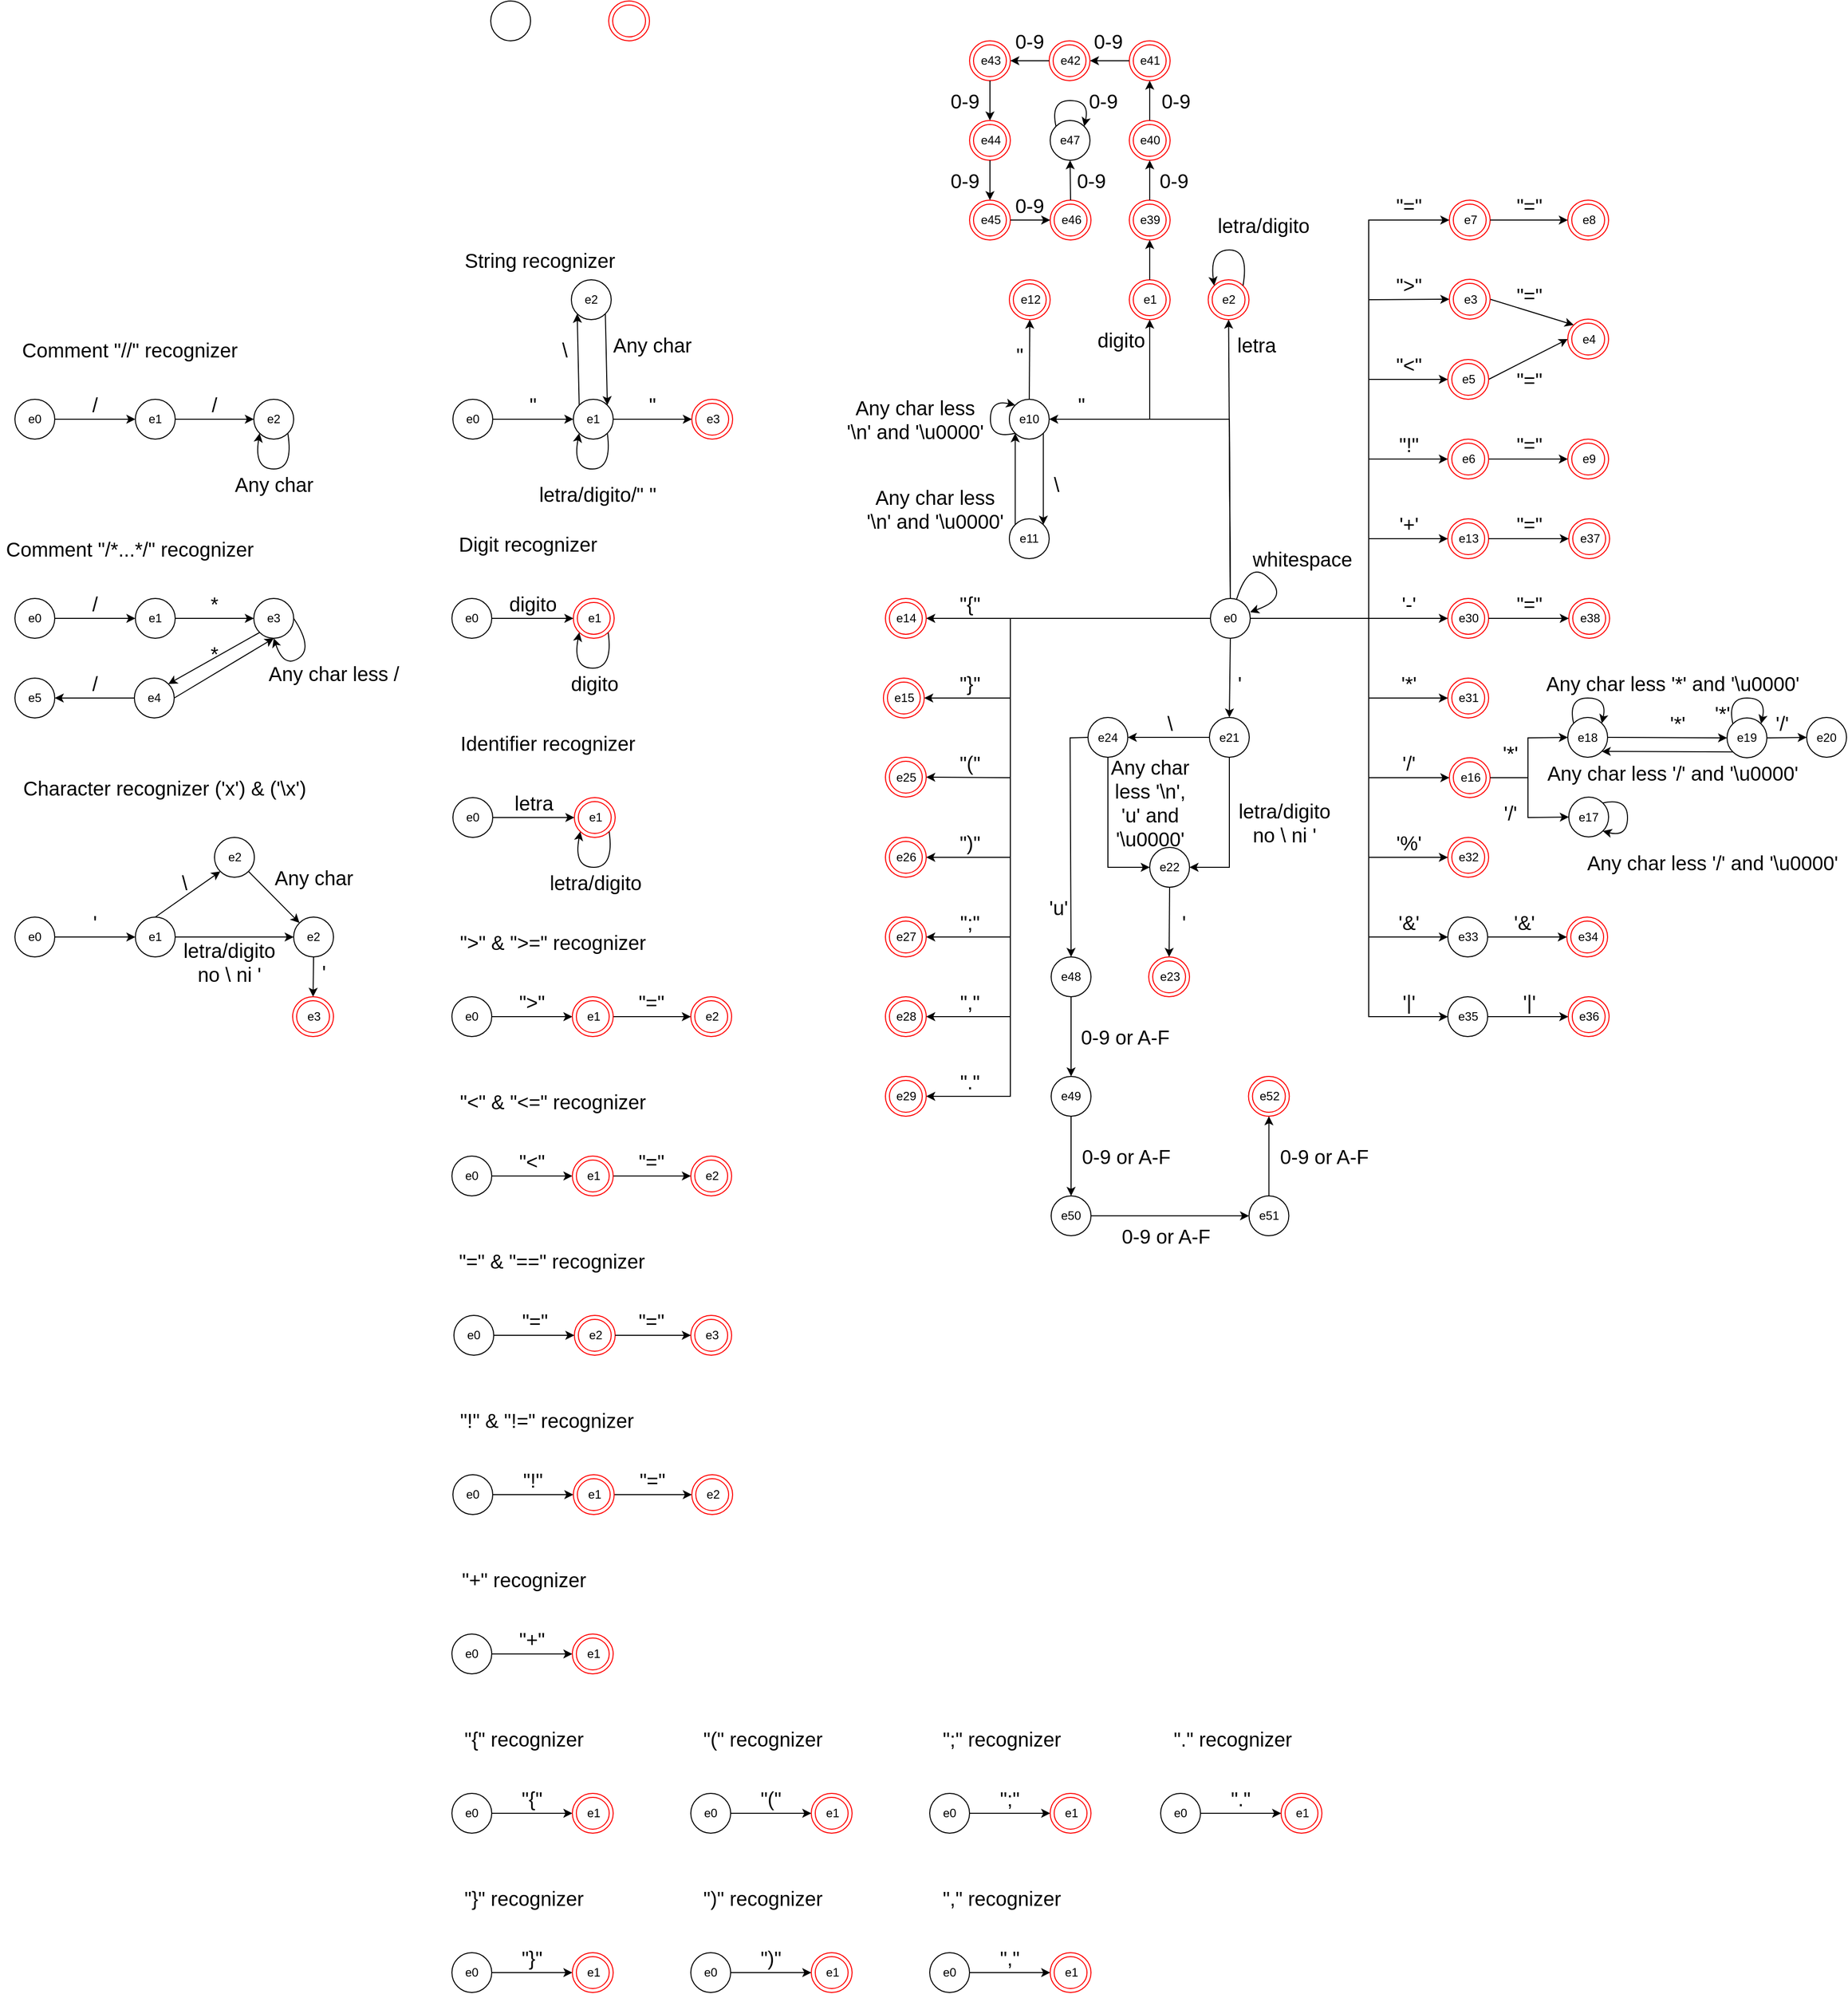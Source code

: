 <mxfile version="20.2.3" type="device"><diagram id="0Xng0Pteqgg0L-oFUv_s" name="Página-1"><mxGraphModel dx="1750" dy="900" grid="1" gridSize="10" guides="1" tooltips="1" connect="1" arrows="1" fold="1" page="0" pageScale="1" pageWidth="827" pageHeight="1169" math="0" shadow="0"><root><mxCell id="0"/><mxCell id="1" parent="0"/><mxCell id="s9_nUnGBdYh4PrJTPnBq-1" value="e16" style="ellipse;html=1;shape=endState;fillColor=none;strokeColor=#ff0000;" parent="1" vertex="1"><mxGeometry x="1041" y="600" width="41" height="40" as="geometry"/></mxCell><mxCell id="s9_nUnGBdYh4PrJTPnBq-2" value="" style="ellipse;whiteSpace=wrap;html=1;aspect=fixed;fillColor=none;" parent="1" vertex="1"><mxGeometry x="78" y="-160" width="40" height="40" as="geometry"/></mxCell><mxCell id="s9_nUnGBdYh4PrJTPnBq-3" value="&lt;font style=&quot;font-size: 20px;&quot;&gt;String recognizer&lt;/font&gt;" style="text;html=1;align=center;verticalAlign=middle;resizable=0;points=[];autosize=1;strokeColor=none;fillColor=none;" parent="1" vertex="1"><mxGeometry x="41.5" y="90" width="170" height="20" as="geometry"/></mxCell><mxCell id="s9_nUnGBdYh4PrJTPnBq-4" value="e0" style="ellipse;whiteSpace=wrap;html=1;aspect=fixed;fillColor=none;" parent="1" vertex="1"><mxGeometry x="40" y="240" width="40" height="40" as="geometry"/></mxCell><mxCell id="s9_nUnGBdYh4PrJTPnBq-5" value="e1" style="ellipse;whiteSpace=wrap;html=1;aspect=fixed;fillColor=none;" parent="1" vertex="1"><mxGeometry x="161" y="240" width="40" height="40" as="geometry"/></mxCell><mxCell id="s9_nUnGBdYh4PrJTPnBq-6" value="e3" style="ellipse;html=1;shape=endState;fillColor=none;strokeColor=#ff0000;" parent="1" vertex="1"><mxGeometry x="280" y="240" width="41" height="40" as="geometry"/></mxCell><mxCell id="s9_nUnGBdYh4PrJTPnBq-7" value="" style="endArrow=classic;html=1;rounded=0;fontSize=20;exitX=1;exitY=0.5;exitDx=0;exitDy=0;entryX=0;entryY=0.5;entryDx=0;entryDy=0;" parent="1" source="s9_nUnGBdYh4PrJTPnBq-4" target="s9_nUnGBdYh4PrJTPnBq-5" edge="1"><mxGeometry width="50" height="50" relative="1" as="geometry"><mxPoint x="350" y="130" as="sourcePoint"/><mxPoint x="400" y="80" as="targetPoint"/></mxGeometry></mxCell><mxCell id="s9_nUnGBdYh4PrJTPnBq-8" value="&quot;" style="text;html=1;align=center;verticalAlign=middle;resizable=0;points=[];autosize=1;strokeColor=none;fillColor=none;fontSize=20;" parent="1" vertex="1"><mxGeometry x="110" y="230" width="20" height="30" as="geometry"/></mxCell><mxCell id="s9_nUnGBdYh4PrJTPnBq-9" value="" style="curved=1;endArrow=classic;html=1;rounded=0;fontSize=20;entryX=0;entryY=1;entryDx=0;entryDy=0;exitX=1;exitY=1;exitDx=0;exitDy=0;" parent="1" source="s9_nUnGBdYh4PrJTPnBq-5" target="s9_nUnGBdYh4PrJTPnBq-5" edge="1"><mxGeometry width="50" height="50" relative="1" as="geometry"><mxPoint x="200" y="350" as="sourcePoint"/><mxPoint x="201" y="310" as="targetPoint"/><Array as="points"><mxPoint x="200" y="310"/><mxPoint x="160" y="310"/></Array></mxGeometry></mxCell><mxCell id="s9_nUnGBdYh4PrJTPnBq-10" value="letra/digito/&quot; &quot;" style="text;html=1;align=center;verticalAlign=middle;resizable=0;points=[];autosize=1;strokeColor=none;fillColor=none;fontSize=20;" parent="1" vertex="1"><mxGeometry x="120" y="320" width="130" height="30" as="geometry"/></mxCell><mxCell id="s9_nUnGBdYh4PrJTPnBq-11" value="" style="endArrow=classic;html=1;rounded=0;fontSize=20;entryX=0;entryY=0.5;entryDx=0;entryDy=0;exitX=1;exitY=0.5;exitDx=0;exitDy=0;" parent="1" source="s9_nUnGBdYh4PrJTPnBq-5" target="s9_nUnGBdYh4PrJTPnBq-6" edge="1"><mxGeometry width="50" height="50" relative="1" as="geometry"><mxPoint x="350" y="130" as="sourcePoint"/><mxPoint x="400" y="80" as="targetPoint"/></mxGeometry></mxCell><mxCell id="s9_nUnGBdYh4PrJTPnBq-12" value="&quot;" style="text;html=1;align=center;verticalAlign=middle;resizable=0;points=[];autosize=1;strokeColor=none;fillColor=none;fontSize=20;" parent="1" vertex="1"><mxGeometry x="230" y="230" width="20" height="30" as="geometry"/></mxCell><mxCell id="s9_nUnGBdYh4PrJTPnBq-13" value="Digit recognizer" style="text;html=1;align=center;verticalAlign=middle;resizable=0;points=[];autosize=1;strokeColor=none;fillColor=none;fontSize=20;" parent="1" vertex="1"><mxGeometry x="40" y="370" width="150" height="30" as="geometry"/></mxCell><mxCell id="s9_nUnGBdYh4PrJTPnBq-14" value="e1" style="ellipse;html=1;shape=endState;fillColor=none;strokeColor=#ff0000;" parent="1" vertex="1"><mxGeometry x="161" y="440" width="41" height="40" as="geometry"/></mxCell><mxCell id="s9_nUnGBdYh4PrJTPnBq-15" value="e0" style="ellipse;whiteSpace=wrap;html=1;aspect=fixed;fillColor=none;" parent="1" vertex="1"><mxGeometry x="39" y="440" width="40" height="40" as="geometry"/></mxCell><mxCell id="s9_nUnGBdYh4PrJTPnBq-16" value="" style="curved=1;endArrow=classic;html=1;rounded=0;fontSize=20;entryX=0;entryY=1;entryDx=0;entryDy=0;exitX=1;exitY=1;exitDx=0;exitDy=0;" parent="1" source="s9_nUnGBdYh4PrJTPnBq-14" target="s9_nUnGBdYh4PrJTPnBq-14" edge="1"><mxGeometry width="50" height="50" relative="1" as="geometry"><mxPoint x="196.142" y="490.002" as="sourcePoint"/><mxPoint x="167.858" y="490.002" as="targetPoint"/><Array as="points"><mxPoint x="201" y="510"/><mxPoint x="160" y="510"/></Array></mxGeometry></mxCell><mxCell id="s9_nUnGBdYh4PrJTPnBq-17" value="" style="endArrow=classic;html=1;rounded=0;fontSize=20;exitX=1;exitY=0.5;exitDx=0;exitDy=0;entryX=0;entryY=0.5;entryDx=0;entryDy=0;" parent="1" source="s9_nUnGBdYh4PrJTPnBq-15" target="s9_nUnGBdYh4PrJTPnBq-14" edge="1"><mxGeometry width="50" height="50" relative="1" as="geometry"><mxPoint x="340" y="360" as="sourcePoint"/><mxPoint x="390" y="310" as="targetPoint"/></mxGeometry></mxCell><mxCell id="s9_nUnGBdYh4PrJTPnBq-18" value="digito" style="text;html=1;align=center;verticalAlign=middle;resizable=0;points=[];autosize=1;strokeColor=none;fillColor=none;fontSize=20;" parent="1" vertex="1"><mxGeometry x="90" y="430" width="60" height="30" as="geometry"/></mxCell><mxCell id="s9_nUnGBdYh4PrJTPnBq-19" value="digito" style="text;html=1;align=center;verticalAlign=middle;resizable=0;points=[];autosize=1;strokeColor=none;fillColor=none;fontSize=20;" parent="1" vertex="1"><mxGeometry x="151.5" y="510" width="60" height="30" as="geometry"/></mxCell><mxCell id="s9_nUnGBdYh4PrJTPnBq-20" value="Identifier recognizer" style="text;html=1;align=center;verticalAlign=middle;resizable=0;points=[];autosize=1;strokeColor=none;fillColor=none;fontSize=20;" parent="1" vertex="1"><mxGeometry x="40" y="569.5" width="190" height="30" as="geometry"/></mxCell><mxCell id="s9_nUnGBdYh4PrJTPnBq-21" value="e1" style="ellipse;html=1;shape=endState;fillColor=none;strokeColor=#ff0000;" parent="1" vertex="1"><mxGeometry x="162" y="640" width="41" height="40" as="geometry"/></mxCell><mxCell id="s9_nUnGBdYh4PrJTPnBq-22" value="e0" style="ellipse;whiteSpace=wrap;html=1;aspect=fixed;fillColor=none;" parent="1" vertex="1"><mxGeometry x="40" y="640" width="40" height="40" as="geometry"/></mxCell><mxCell id="s9_nUnGBdYh4PrJTPnBq-23" value="" style="curved=1;endArrow=classic;html=1;rounded=0;fontSize=20;entryX=0;entryY=1;entryDx=0;entryDy=0;exitX=1;exitY=1;exitDx=0;exitDy=0;" parent="1" source="s9_nUnGBdYh4PrJTPnBq-21" target="s9_nUnGBdYh4PrJTPnBq-21" edge="1"><mxGeometry width="50" height="50" relative="1" as="geometry"><mxPoint x="197.142" y="690.002" as="sourcePoint"/><mxPoint x="168.858" y="690.002" as="targetPoint"/><Array as="points"><mxPoint x="202" y="710"/><mxPoint x="161" y="710"/></Array></mxGeometry></mxCell><mxCell id="s9_nUnGBdYh4PrJTPnBq-24" value="" style="endArrow=classic;html=1;rounded=0;fontSize=20;exitX=1;exitY=0.5;exitDx=0;exitDy=0;entryX=0;entryY=0.5;entryDx=0;entryDy=0;" parent="1" source="s9_nUnGBdYh4PrJTPnBq-22" target="s9_nUnGBdYh4PrJTPnBq-21" edge="1"><mxGeometry width="50" height="50" relative="1" as="geometry"><mxPoint x="341" y="560" as="sourcePoint"/><mxPoint x="391" y="510" as="targetPoint"/></mxGeometry></mxCell><mxCell id="s9_nUnGBdYh4PrJTPnBq-25" value="letra" style="text;html=1;align=center;verticalAlign=middle;resizable=0;points=[];autosize=1;strokeColor=none;fillColor=none;fontSize=20;" parent="1" vertex="1"><mxGeometry x="96" y="630" width="50" height="30" as="geometry"/></mxCell><mxCell id="s9_nUnGBdYh4PrJTPnBq-26" value="letra/digito" style="text;html=1;align=center;verticalAlign=middle;resizable=0;points=[];autosize=1;strokeColor=none;fillColor=none;fontSize=20;" parent="1" vertex="1"><mxGeometry x="127.5" y="710" width="110" height="30" as="geometry"/></mxCell><mxCell id="s9_nUnGBdYh4PrJTPnBq-27" value="&quot;&amp;gt;&quot; &amp;amp; &quot;&amp;gt;=&quot; recognizer" style="text;html=1;align=center;verticalAlign=middle;resizable=0;points=[];autosize=1;strokeColor=none;fillColor=none;fontSize=20;" parent="1" vertex="1"><mxGeometry x="40" y="770" width="200" height="30" as="geometry"/></mxCell><mxCell id="s9_nUnGBdYh4PrJTPnBq-28" value="e0" style="ellipse;whiteSpace=wrap;html=1;aspect=fixed;fillColor=none;" parent="1" vertex="1"><mxGeometry x="39" y="840" width="40" height="40" as="geometry"/></mxCell><mxCell id="s9_nUnGBdYh4PrJTPnBq-30" value="e2" style="ellipse;html=1;shape=endState;fillColor=none;strokeColor=#ff0000;" parent="1" vertex="1"><mxGeometry x="279" y="840" width="41" height="40" as="geometry"/></mxCell><mxCell id="s9_nUnGBdYh4PrJTPnBq-31" value="" style="endArrow=classic;html=1;rounded=0;fontSize=20;exitX=1;exitY=0.5;exitDx=0;exitDy=0;entryX=0;entryY=0.5;entryDx=0;entryDy=0;" parent="1" source="s9_nUnGBdYh4PrJTPnBq-28" target="s9_nUnGBdYh4PrJTPnBq-37" edge="1"><mxGeometry width="50" height="50" relative="1" as="geometry"><mxPoint x="349" y="730" as="sourcePoint"/><mxPoint x="120" y="910" as="targetPoint"/></mxGeometry></mxCell><mxCell id="s9_nUnGBdYh4PrJTPnBq-32" value="&quot;&amp;gt;&quot;" style="text;html=1;align=center;verticalAlign=middle;resizable=0;points=[];autosize=1;strokeColor=none;fillColor=none;fontSize=20;" parent="1" vertex="1"><mxGeometry x="99" y="830" width="40" height="30" as="geometry"/></mxCell><mxCell id="s9_nUnGBdYh4PrJTPnBq-35" value="" style="endArrow=classic;html=1;rounded=0;fontSize=20;entryX=0;entryY=0.5;entryDx=0;entryDy=0;exitX=1;exitY=0.5;exitDx=0;exitDy=0;" parent="1" source="s9_nUnGBdYh4PrJTPnBq-37" target="s9_nUnGBdYh4PrJTPnBq-30" edge="1"><mxGeometry width="50" height="50" relative="1" as="geometry"><mxPoint x="230" y="920" as="sourcePoint"/><mxPoint x="399" y="680" as="targetPoint"/></mxGeometry></mxCell><mxCell id="s9_nUnGBdYh4PrJTPnBq-36" value="&quot;=&quot;" style="text;html=1;align=center;verticalAlign=middle;resizable=0;points=[];autosize=1;strokeColor=none;fillColor=none;fontSize=20;" parent="1" vertex="1"><mxGeometry x="219" y="830" width="40" height="30" as="geometry"/></mxCell><mxCell id="s9_nUnGBdYh4PrJTPnBq-37" value="e1" style="ellipse;html=1;shape=endState;fillColor=none;strokeColor=#ff0000;" parent="1" vertex="1"><mxGeometry x="160" y="840" width="41" height="40" as="geometry"/></mxCell><mxCell id="s9_nUnGBdYh4PrJTPnBq-39" value="e1" style="ellipse;html=1;shape=endState;fillColor=none;strokeColor=#ff0000;" parent="1" vertex="1"><mxGeometry x="719.5" y="120" width="41" height="40" as="geometry"/></mxCell><mxCell id="s9_nUnGBdYh4PrJTPnBq-40" value="e0" style="ellipse;whiteSpace=wrap;html=1;aspect=fixed;fillColor=none;" parent="1" vertex="1"><mxGeometry x="801" y="440" width="40" height="40" as="geometry"/></mxCell><mxCell id="s9_nUnGBdYh4PrJTPnBq-42" value="" style="endArrow=classic;html=1;rounded=0;fontSize=20;exitX=0.5;exitY=0;exitDx=0;exitDy=0;entryX=0.5;entryY=1;entryDx=0;entryDy=0;" parent="1" source="s9_nUnGBdYh4PrJTPnBq-40" target="s9_nUnGBdYh4PrJTPnBq-39" edge="1"><mxGeometry width="50" height="50" relative="1" as="geometry"><mxPoint x="1102" y="360" as="sourcePoint"/><mxPoint x="1152" y="310" as="targetPoint"/><Array as="points"><mxPoint x="820" y="260"/><mxPoint x="740" y="260"/></Array></mxGeometry></mxCell><mxCell id="s9_nUnGBdYh4PrJTPnBq-43" value="digito" style="text;html=1;align=center;verticalAlign=middle;resizable=0;points=[];autosize=1;strokeColor=none;fillColor=none;fontSize=20;" parent="1" vertex="1"><mxGeometry x="681" y="165" width="60" height="30" as="geometry"/></mxCell><mxCell id="s9_nUnGBdYh4PrJTPnBq-51" value="e2" style="ellipse;html=1;shape=endState;fillColor=none;strokeColor=#ff0000;" parent="1" vertex="1"><mxGeometry x="798.75" y="120" width="41" height="40" as="geometry"/></mxCell><mxCell id="s9_nUnGBdYh4PrJTPnBq-53" value="" style="curved=1;endArrow=classic;html=1;rounded=0;fontSize=20;entryX=0;entryY=0;entryDx=0;entryDy=0;exitX=1;exitY=0;exitDx=0;exitDy=0;" parent="1" source="s9_nUnGBdYh4PrJTPnBq-51" target="s9_nUnGBdYh4PrJTPnBq-51" edge="1"><mxGeometry width="50" height="50" relative="1" as="geometry"><mxPoint x="805.892" y="210.002" as="sourcePoint"/><mxPoint x="777.608" y="210.002" as="targetPoint"/><Array as="points"><mxPoint x="840" y="90"/><mxPoint x="800" y="90"/></Array></mxGeometry></mxCell><mxCell id="s9_nUnGBdYh4PrJTPnBq-54" value="" style="endArrow=classic;html=1;rounded=0;fontSize=20;exitX=0.5;exitY=0;exitDx=0;exitDy=0;entryX=0.5;entryY=1;entryDx=0;entryDy=0;" parent="1" source="s9_nUnGBdYh4PrJTPnBq-40" target="s9_nUnGBdYh4PrJTPnBq-51" edge="1"><mxGeometry width="50" height="50" relative="1" as="geometry"><mxPoint x="931" y="420" as="sourcePoint"/><mxPoint x="890" y="250" as="targetPoint"/></mxGeometry></mxCell><mxCell id="s9_nUnGBdYh4PrJTPnBq-55" value="letra" style="text;html=1;align=center;verticalAlign=middle;resizable=0;points=[];autosize=1;strokeColor=none;fillColor=none;fontSize=20;" parent="1" vertex="1"><mxGeometry x="822" y="170" width="50" height="30" as="geometry"/></mxCell><mxCell id="s9_nUnGBdYh4PrJTPnBq-56" value="letra/digito" style="text;html=1;align=center;verticalAlign=middle;resizable=0;points=[];autosize=1;strokeColor=none;fillColor=none;fontSize=20;" parent="1" vertex="1"><mxGeometry x="798.75" y="50" width="110" height="30" as="geometry"/></mxCell><mxCell id="s9_nUnGBdYh4PrJTPnBq-58" value="e7" style="ellipse;html=1;shape=endState;fillColor=none;strokeColor=#ff0000;" parent="1" vertex="1"><mxGeometry x="1041" y="40" width="41" height="40" as="geometry"/></mxCell><mxCell id="s9_nUnGBdYh4PrJTPnBq-59" value="" style="endArrow=classic;html=1;rounded=0;fontSize=20;exitX=1;exitY=0.5;exitDx=0;exitDy=0;entryX=0;entryY=0.5;entryDx=0;entryDy=0;" parent="1" source="s9_nUnGBdYh4PrJTPnBq-40" target="s9_nUnGBdYh4PrJTPnBq-63" edge="1"><mxGeometry width="50" height="50" relative="1" as="geometry"><mxPoint x="861" y="530" as="sourcePoint"/><mxPoint x="902" y="580" as="targetPoint"/><Array as="points"><mxPoint x="960" y="460"/><mxPoint x="960" y="140"/></Array></mxGeometry></mxCell><mxCell id="s9_nUnGBdYh4PrJTPnBq-60" value="&quot;&amp;gt;&quot;" style="text;html=1;align=center;verticalAlign=middle;resizable=0;points=[];autosize=1;strokeColor=none;fillColor=none;fontSize=20;" parent="1" vertex="1"><mxGeometry x="980" y="110" width="40" height="30" as="geometry"/></mxCell><mxCell id="s9_nUnGBdYh4PrJTPnBq-61" value="" style="endArrow=classic;html=1;rounded=0;fontSize=20;entryX=0;entryY=0;entryDx=0;entryDy=0;exitX=1;exitY=0.5;exitDx=0;exitDy=0;" parent="1" source="s9_nUnGBdYh4PrJTPnBq-63" target="s9_nUnGBdYh4PrJTPnBq-112" edge="1"><mxGeometry width="50" height="50" relative="1" as="geometry"><mxPoint x="1012" y="190" as="sourcePoint"/><mxPoint x="1181" y="-50" as="targetPoint"/></mxGeometry></mxCell><mxCell id="s9_nUnGBdYh4PrJTPnBq-62" value="&quot;=&quot;" style="text;html=1;align=center;verticalAlign=middle;resizable=0;points=[];autosize=1;strokeColor=none;fillColor=none;fontSize=20;" parent="1" vertex="1"><mxGeometry x="1101" y="120" width="40" height="30" as="geometry"/></mxCell><mxCell id="s9_nUnGBdYh4PrJTPnBq-63" value="e3" style="ellipse;html=1;shape=endState;fillColor=none;strokeColor=#ff0000;" parent="1" vertex="1"><mxGeometry x="1041" y="119.5" width="41" height="40" as="geometry"/></mxCell><mxCell id="s9_nUnGBdYh4PrJTPnBq-64" value="" style="endArrow=classic;html=1;rounded=0;fontSize=20;exitX=1;exitY=0.5;exitDx=0;exitDy=0;entryX=0;entryY=0.5;entryDx=0;entryDy=0;" parent="1" source="s9_nUnGBdYh4PrJTPnBq-40" target="s9_nUnGBdYh4PrJTPnBq-58" edge="1"><mxGeometry width="50" height="50" relative="1" as="geometry"><mxPoint x="961" y="500" as="sourcePoint"/><mxPoint x="1011" y="450" as="targetPoint"/><Array as="points"><mxPoint x="960" y="460"/><mxPoint x="960" y="60"/></Array></mxGeometry></mxCell><mxCell id="s9_nUnGBdYh4PrJTPnBq-65" value="&quot;=&quot;" style="text;html=1;align=center;verticalAlign=middle;resizable=0;points=[];autosize=1;strokeColor=none;fillColor=none;fontSize=20;" parent="1" vertex="1"><mxGeometry x="980" y="30" width="40" height="30" as="geometry"/></mxCell><mxCell id="s9_nUnGBdYh4PrJTPnBq-66" value="&quot;&amp;lt;&quot; &amp;amp; &quot;&amp;lt;=&quot; recognizer" style="text;html=1;align=center;verticalAlign=middle;resizable=0;points=[];autosize=1;strokeColor=none;fillColor=none;fontSize=20;" parent="1" vertex="1"><mxGeometry x="40" y="930" width="200" height="30" as="geometry"/></mxCell><mxCell id="s9_nUnGBdYh4PrJTPnBq-67" value="e0" style="ellipse;whiteSpace=wrap;html=1;aspect=fixed;fillColor=none;" parent="1" vertex="1"><mxGeometry x="39" y="1000" width="40" height="40" as="geometry"/></mxCell><mxCell id="s9_nUnGBdYh4PrJTPnBq-68" value="e2" style="ellipse;html=1;shape=endState;fillColor=none;strokeColor=#ff0000;" parent="1" vertex="1"><mxGeometry x="279" y="1000" width="41" height="40" as="geometry"/></mxCell><mxCell id="s9_nUnGBdYh4PrJTPnBq-69" value="" style="endArrow=classic;html=1;rounded=0;fontSize=20;exitX=1;exitY=0.5;exitDx=0;exitDy=0;entryX=0;entryY=0.5;entryDx=0;entryDy=0;" parent="1" source="s9_nUnGBdYh4PrJTPnBq-67" target="s9_nUnGBdYh4PrJTPnBq-73" edge="1"><mxGeometry width="50" height="50" relative="1" as="geometry"><mxPoint x="349" y="890" as="sourcePoint"/><mxPoint x="120" y="1070" as="targetPoint"/></mxGeometry></mxCell><mxCell id="s9_nUnGBdYh4PrJTPnBq-70" value="&quot;&amp;lt;&quot;" style="text;html=1;align=center;verticalAlign=middle;resizable=0;points=[];autosize=1;strokeColor=none;fillColor=none;fontSize=20;" parent="1" vertex="1"><mxGeometry x="99" y="990" width="40" height="30" as="geometry"/></mxCell><mxCell id="s9_nUnGBdYh4PrJTPnBq-71" value="" style="endArrow=classic;html=1;rounded=0;fontSize=20;entryX=0;entryY=0.5;entryDx=0;entryDy=0;exitX=1;exitY=0.5;exitDx=0;exitDy=0;" parent="1" source="s9_nUnGBdYh4PrJTPnBq-73" target="s9_nUnGBdYh4PrJTPnBq-68" edge="1"><mxGeometry width="50" height="50" relative="1" as="geometry"><mxPoint x="230" y="1080" as="sourcePoint"/><mxPoint x="399" y="840" as="targetPoint"/></mxGeometry></mxCell><mxCell id="s9_nUnGBdYh4PrJTPnBq-72" value="&quot;=&quot;" style="text;html=1;align=center;verticalAlign=middle;resizable=0;points=[];autosize=1;strokeColor=none;fillColor=none;fontSize=20;" parent="1" vertex="1"><mxGeometry x="219" y="990" width="40" height="30" as="geometry"/></mxCell><mxCell id="s9_nUnGBdYh4PrJTPnBq-73" value="e1" style="ellipse;html=1;shape=endState;fillColor=none;strokeColor=#ff0000;" parent="1" vertex="1"><mxGeometry x="160" y="1000" width="41" height="40" as="geometry"/></mxCell><mxCell id="s9_nUnGBdYh4PrJTPnBq-79" value="" style="endArrow=classic;html=1;rounded=0;fontSize=20;exitX=1;exitY=0.5;exitDx=0;exitDy=0;entryX=0;entryY=0.5;entryDx=0;entryDy=0;" parent="1" source="s9_nUnGBdYh4PrJTPnBq-40" target="s9_nUnGBdYh4PrJTPnBq-83" edge="1"><mxGeometry width="50" height="50" relative="1" as="geometry"><mxPoint x="801" y="620" as="sourcePoint"/><mxPoint x="842" y="670" as="targetPoint"/><Array as="points"><mxPoint x="960" y="460"/><mxPoint x="960" y="220"/></Array></mxGeometry></mxCell><mxCell id="s9_nUnGBdYh4PrJTPnBq-80" value="&quot;&amp;lt;&quot;" style="text;html=1;align=center;verticalAlign=middle;resizable=0;points=[];autosize=1;strokeColor=none;fillColor=none;fontSize=20;" parent="1" vertex="1"><mxGeometry x="980" y="190" width="40" height="30" as="geometry"/></mxCell><mxCell id="s9_nUnGBdYh4PrJTPnBq-81" value="" style="endArrow=classic;html=1;rounded=0;fontSize=20;entryX=0;entryY=0.5;entryDx=0;entryDy=0;exitX=1;exitY=0.5;exitDx=0;exitDy=0;" parent="1" source="s9_nUnGBdYh4PrJTPnBq-83" target="s9_nUnGBdYh4PrJTPnBq-112" edge="1"><mxGeometry width="50" height="50" relative="1" as="geometry"><mxPoint x="952" y="280" as="sourcePoint"/><mxPoint x="1001" y="220" as="targetPoint"/></mxGeometry></mxCell><mxCell id="s9_nUnGBdYh4PrJTPnBq-82" value="&quot;=&quot;" style="text;html=1;align=center;verticalAlign=middle;resizable=0;points=[];autosize=1;strokeColor=none;fillColor=none;fontSize=20;" parent="1" vertex="1"><mxGeometry x="1101" y="204.5" width="40" height="30" as="geometry"/></mxCell><mxCell id="s9_nUnGBdYh4PrJTPnBq-83" value="e5" style="ellipse;html=1;shape=endState;fillColor=none;strokeColor=#ff0000;" parent="1" vertex="1"><mxGeometry x="1039.5" y="200" width="41" height="40" as="geometry"/></mxCell><mxCell id="s9_nUnGBdYh4PrJTPnBq-84" value="&quot;=&quot; &amp;amp; &quot;==&quot; recognizer" style="text;html=1;align=center;verticalAlign=middle;resizable=0;points=[];autosize=1;strokeColor=none;fillColor=none;fontSize=20;" parent="1" vertex="1"><mxGeometry x="39" y="1090" width="200" height="30" as="geometry"/></mxCell><mxCell id="s9_nUnGBdYh4PrJTPnBq-85" value="e2" style="ellipse;html=1;shape=endState;fillColor=none;strokeColor=#ff0000;" parent="1" vertex="1"><mxGeometry x="162" y="1160" width="41" height="40" as="geometry"/></mxCell><mxCell id="s9_nUnGBdYh4PrJTPnBq-86" value="" style="endArrow=classic;html=1;rounded=0;fontSize=20;entryX=0;entryY=0.5;entryDx=0;entryDy=0;exitX=1;exitY=0.5;exitDx=0;exitDy=0;" parent="1" source="s9_nUnGBdYh4PrJTPnBq-88" target="s9_nUnGBdYh4PrJTPnBq-85" edge="1"><mxGeometry width="50" height="50" relative="1" as="geometry"><mxPoint x="92" y="1250" as="sourcePoint"/><mxPoint x="282" y="1000" as="targetPoint"/></mxGeometry></mxCell><mxCell id="s9_nUnGBdYh4PrJTPnBq-87" value="&quot;=&quot;" style="text;html=1;align=center;verticalAlign=middle;resizable=0;points=[];autosize=1;strokeColor=none;fillColor=none;fontSize=20;" parent="1" vertex="1"><mxGeometry x="102" y="1150" width="40" height="30" as="geometry"/></mxCell><mxCell id="s9_nUnGBdYh4PrJTPnBq-88" value="e0" style="ellipse;whiteSpace=wrap;html=1;aspect=fixed;fillColor=none;" parent="1" vertex="1"><mxGeometry x="41" y="1160" width="40" height="40" as="geometry"/></mxCell><mxCell id="s9_nUnGBdYh4PrJTPnBq-89" value="e3" style="ellipse;html=1;shape=endState;fillColor=none;strokeColor=#ff0000;" parent="1" vertex="1"><mxGeometry x="279" y="1160" width="41" height="40" as="geometry"/></mxCell><mxCell id="s9_nUnGBdYh4PrJTPnBq-90" value="" style="endArrow=classic;html=1;rounded=0;fontSize=20;entryX=0;entryY=0.5;entryDx=0;entryDy=0;exitX=1;exitY=0.5;exitDx=0;exitDy=0;" parent="1" source="s9_nUnGBdYh4PrJTPnBq-85" target="s9_nUnGBdYh4PrJTPnBq-89" edge="1"><mxGeometry width="50" height="50" relative="1" as="geometry"><mxPoint x="230" y="1220" as="sourcePoint"/><mxPoint x="399" y="1000" as="targetPoint"/></mxGeometry></mxCell><mxCell id="s9_nUnGBdYh4PrJTPnBq-91" value="&quot;=&quot;" style="text;html=1;align=center;verticalAlign=middle;resizable=0;points=[];autosize=1;strokeColor=none;fillColor=none;fontSize=20;" parent="1" vertex="1"><mxGeometry x="219" y="1150" width="40" height="30" as="geometry"/></mxCell><mxCell id="s9_nUnGBdYh4PrJTPnBq-96" value="e8" style="ellipse;html=1;shape=endState;fillColor=none;strokeColor=#ff0000;" parent="1" vertex="1"><mxGeometry x="1160" y="40" width="41" height="40" as="geometry"/></mxCell><mxCell id="s9_nUnGBdYh4PrJTPnBq-97" value="" style="endArrow=classic;html=1;rounded=0;fontSize=20;entryX=0;entryY=0.5;entryDx=0;entryDy=0;exitX=1;exitY=0.5;exitDx=0;exitDy=0;" parent="1" source="s9_nUnGBdYh4PrJTPnBq-58" target="s9_nUnGBdYh4PrJTPnBq-96" edge="1"><mxGeometry width="50" height="50" relative="1" as="geometry"><mxPoint x="1091" y="140" as="sourcePoint"/><mxPoint x="1287" y="-40" as="targetPoint"/></mxGeometry></mxCell><mxCell id="s9_nUnGBdYh4PrJTPnBq-98" value="&quot;=&quot;" style="text;html=1;align=center;verticalAlign=middle;resizable=0;points=[];autosize=1;strokeColor=none;fillColor=none;fontSize=20;" parent="1" vertex="1"><mxGeometry x="1101" y="30" width="40" height="30" as="geometry"/></mxCell><mxCell id="s9_nUnGBdYh4PrJTPnBq-99" value="&quot;!&quot; &amp;amp; &quot;!=&quot; recognizer" style="text;html=1;align=center;verticalAlign=middle;resizable=0;points=[];autosize=1;strokeColor=none;fillColor=none;fontSize=20;" parent="1" vertex="1"><mxGeometry x="39" y="1250" width="190" height="30" as="geometry"/></mxCell><mxCell id="s9_nUnGBdYh4PrJTPnBq-100" value="e0" style="ellipse;whiteSpace=wrap;html=1;aspect=fixed;fillColor=none;" parent="1" vertex="1"><mxGeometry x="40" y="1320" width="40" height="40" as="geometry"/></mxCell><mxCell id="s9_nUnGBdYh4PrJTPnBq-101" value="e2" style="ellipse;html=1;shape=endState;fillColor=none;strokeColor=#ff0000;" parent="1" vertex="1"><mxGeometry x="280" y="1320" width="41" height="40" as="geometry"/></mxCell><mxCell id="s9_nUnGBdYh4PrJTPnBq-102" value="" style="endArrow=classic;html=1;rounded=0;fontSize=20;exitX=1;exitY=0.5;exitDx=0;exitDy=0;entryX=0;entryY=0.5;entryDx=0;entryDy=0;" parent="1" source="s9_nUnGBdYh4PrJTPnBq-100" target="s9_nUnGBdYh4PrJTPnBq-106" edge="1"><mxGeometry width="50" height="50" relative="1" as="geometry"><mxPoint x="350" y="1210" as="sourcePoint"/><mxPoint x="121" y="1390" as="targetPoint"/></mxGeometry></mxCell><mxCell id="s9_nUnGBdYh4PrJTPnBq-103" value="&quot;!&quot;" style="text;html=1;align=center;verticalAlign=middle;resizable=0;points=[];autosize=1;strokeColor=none;fillColor=none;fontSize=20;" parent="1" vertex="1"><mxGeometry x="100" y="1310" width="40" height="30" as="geometry"/></mxCell><mxCell id="s9_nUnGBdYh4PrJTPnBq-104" value="" style="endArrow=classic;html=1;rounded=0;fontSize=20;entryX=0;entryY=0.5;entryDx=0;entryDy=0;exitX=1;exitY=0.5;exitDx=0;exitDy=0;" parent="1" source="s9_nUnGBdYh4PrJTPnBq-106" target="s9_nUnGBdYh4PrJTPnBq-101" edge="1"><mxGeometry width="50" height="50" relative="1" as="geometry"><mxPoint x="231" y="1400" as="sourcePoint"/><mxPoint x="400" y="1160" as="targetPoint"/></mxGeometry></mxCell><mxCell id="s9_nUnGBdYh4PrJTPnBq-105" value="&quot;=&quot;" style="text;html=1;align=center;verticalAlign=middle;resizable=0;points=[];autosize=1;strokeColor=none;fillColor=none;fontSize=20;" parent="1" vertex="1"><mxGeometry x="220" y="1310" width="40" height="30" as="geometry"/></mxCell><mxCell id="s9_nUnGBdYh4PrJTPnBq-106" value="e1" style="ellipse;html=1;shape=endState;fillColor=none;strokeColor=#ff0000;" parent="1" vertex="1"><mxGeometry x="161" y="1320" width="41" height="40" as="geometry"/></mxCell><mxCell id="s9_nUnGBdYh4PrJTPnBq-107" value="" style="endArrow=classic;html=1;rounded=0;fontSize=20;exitX=1;exitY=0.5;exitDx=0;exitDy=0;entryX=0;entryY=0.5;entryDx=0;entryDy=0;" parent="1" source="s9_nUnGBdYh4PrJTPnBq-40" target="s9_nUnGBdYh4PrJTPnBq-111" edge="1"><mxGeometry width="50" height="50" relative="1" as="geometry"><mxPoint x="721" y="700" as="sourcePoint"/><mxPoint x="762" y="750" as="targetPoint"/><Array as="points"><mxPoint x="960" y="460"/><mxPoint x="960" y="300"/></Array></mxGeometry></mxCell><mxCell id="s9_nUnGBdYh4PrJTPnBq-108" value="&quot;!&quot;" style="text;html=1;align=center;verticalAlign=middle;resizable=0;points=[];autosize=1;strokeColor=none;fillColor=none;fontSize=20;" parent="1" vertex="1"><mxGeometry x="980" y="270" width="40" height="30" as="geometry"/></mxCell><mxCell id="s9_nUnGBdYh4PrJTPnBq-109" value="" style="endArrow=classic;html=1;rounded=0;fontSize=20;exitX=1;exitY=0.5;exitDx=0;exitDy=0;entryX=0;entryY=0.5;entryDx=0;entryDy=0;" parent="1" source="s9_nUnGBdYh4PrJTPnBq-111" target="s9_nUnGBdYh4PrJTPnBq-113" edge="1"><mxGeometry width="50" height="50" relative="1" as="geometry"><mxPoint x="872" y="360" as="sourcePoint"/><mxPoint x="961" y="300" as="targetPoint"/><Array as="points"/></mxGeometry></mxCell><mxCell id="s9_nUnGBdYh4PrJTPnBq-110" value="&quot;=&quot;" style="text;html=1;align=center;verticalAlign=middle;resizable=0;points=[];autosize=1;strokeColor=none;fillColor=none;fontSize=20;" parent="1" vertex="1"><mxGeometry x="1101" y="270" width="40" height="30" as="geometry"/></mxCell><mxCell id="s9_nUnGBdYh4PrJTPnBq-111" value="e6" style="ellipse;html=1;shape=endState;fillColor=none;strokeColor=#ff0000;" parent="1" vertex="1"><mxGeometry x="1039.5" y="280" width="41" height="40" as="geometry"/></mxCell><mxCell id="s9_nUnGBdYh4PrJTPnBq-112" value="e4" style="ellipse;html=1;shape=endState;fillColor=none;strokeColor=#ff0000;" parent="1" vertex="1"><mxGeometry x="1160" y="159.5" width="41" height="40" as="geometry"/></mxCell><mxCell id="s9_nUnGBdYh4PrJTPnBq-113" value="e9" style="ellipse;html=1;shape=endState;fillColor=none;strokeColor=#ff0000;" parent="1" vertex="1"><mxGeometry x="1160" y="280" width="41" height="40" as="geometry"/></mxCell><mxCell id="s9_nUnGBdYh4PrJTPnBq-118" value="e10" style="ellipse;whiteSpace=wrap;html=1;aspect=fixed;fillColor=none;" parent="1" vertex="1"><mxGeometry x="599" y="240" width="40" height="40" as="geometry"/></mxCell><mxCell id="s9_nUnGBdYh4PrJTPnBq-119" value="e12" style="ellipse;html=1;shape=endState;fillColor=none;strokeColor=#ff0000;" parent="1" vertex="1"><mxGeometry x="599" y="120" width="41" height="40" as="geometry"/></mxCell><mxCell id="s9_nUnGBdYh4PrJTPnBq-120" value="" style="endArrow=classic;html=1;rounded=0;fontSize=20;exitX=0.5;exitY=0;exitDx=0;exitDy=0;entryX=1;entryY=0.5;entryDx=0;entryDy=0;" parent="1" source="s9_nUnGBdYh4PrJTPnBq-40" target="s9_nUnGBdYh4PrJTPnBq-118" edge="1"><mxGeometry width="50" height="50" relative="1" as="geometry"><mxPoint x="720" y="180" as="sourcePoint"/><mxPoint x="1040" as="targetPoint"/><Array as="points"><mxPoint x="820" y="260"/></Array></mxGeometry></mxCell><mxCell id="s9_nUnGBdYh4PrJTPnBq-121" value="&quot;" style="text;html=1;align=center;verticalAlign=middle;resizable=0;points=[];autosize=1;strokeColor=none;fillColor=none;fontSize=20;" parent="1" vertex="1"><mxGeometry x="661" y="230" width="20" height="30" as="geometry"/></mxCell><mxCell id="s9_nUnGBdYh4PrJTPnBq-123" value="" style="endArrow=classic;html=1;rounded=0;fontSize=20;entryX=0.5;entryY=1;entryDx=0;entryDy=0;exitX=0.5;exitY=0;exitDx=0;exitDy=0;" parent="1" source="s9_nUnGBdYh4PrJTPnBq-118" target="s9_nUnGBdYh4PrJTPnBq-119" edge="1"><mxGeometry width="50" height="50" relative="1" as="geometry"><mxPoint x="709" y="10" as="sourcePoint"/><mxPoint x="759" y="-40" as="targetPoint"/></mxGeometry></mxCell><mxCell id="s9_nUnGBdYh4PrJTPnBq-124" value="&quot;" style="text;html=1;align=center;verticalAlign=middle;resizable=0;points=[];autosize=1;strokeColor=none;fillColor=none;fontSize=20;" parent="1" vertex="1"><mxGeometry x="599" y="180" width="20" height="30" as="geometry"/></mxCell><mxCell id="s9_nUnGBdYh4PrJTPnBq-125" value="Any char less&lt;br&gt;'\n' and '\u0000'" style="text;html=1;align=center;verticalAlign=middle;resizable=0;points=[];autosize=1;strokeColor=none;fillColor=none;fontSize=20;" parent="1" vertex="1"><mxGeometry x="429" y="235" width="150" height="50" as="geometry"/></mxCell><mxCell id="s9_nUnGBdYh4PrJTPnBq-127" value="e11" style="ellipse;whiteSpace=wrap;html=1;aspect=fixed;fillColor=none;" parent="1" vertex="1"><mxGeometry x="599" y="360" width="40" height="40" as="geometry"/></mxCell><mxCell id="s9_nUnGBdYh4PrJTPnBq-128" value="" style="endArrow=classic;html=1;rounded=0;fontSize=20;exitX=1;exitY=1;exitDx=0;exitDy=0;entryX=1;entryY=0;entryDx=0;entryDy=0;" parent="1" source="s9_nUnGBdYh4PrJTPnBq-118" target="s9_nUnGBdYh4PrJTPnBq-127" edge="1"><mxGeometry width="50" height="50" relative="1" as="geometry"><mxPoint x="520" y="400" as="sourcePoint"/><mxPoint x="570" y="280" as="targetPoint"/></mxGeometry></mxCell><mxCell id="s9_nUnGBdYh4PrJTPnBq-129" value="" style="endArrow=classic;html=1;rounded=0;fontSize=20;entryX=0;entryY=1;entryDx=0;entryDy=0;exitX=0;exitY=0;exitDx=0;exitDy=0;" parent="1" source="s9_nUnGBdYh4PrJTPnBq-127" target="s9_nUnGBdYh4PrJTPnBq-118" edge="1"><mxGeometry width="50" height="50" relative="1" as="geometry"><mxPoint x="520" y="400" as="sourcePoint"/><mxPoint x="570" y="350" as="targetPoint"/></mxGeometry></mxCell><mxCell id="s9_nUnGBdYh4PrJTPnBq-131" value="\" style="text;html=1;align=center;verticalAlign=middle;resizable=0;points=[];autosize=1;strokeColor=none;fillColor=none;fontSize=20;" parent="1" vertex="1"><mxGeometry x="636" y="310" width="20" height="30" as="geometry"/></mxCell><mxCell id="s9_nUnGBdYh4PrJTPnBq-132" value="&quot;+&quot; recognizer" style="text;html=1;align=center;verticalAlign=middle;resizable=0;points=[];autosize=1;strokeColor=none;fillColor=none;fontSize=20;" parent="1" vertex="1"><mxGeometry x="41" y="1410" width="140" height="30" as="geometry"/></mxCell><mxCell id="s9_nUnGBdYh4PrJTPnBq-133" value="e0" style="ellipse;whiteSpace=wrap;html=1;aspect=fixed;fillColor=none;" parent="1" vertex="1"><mxGeometry x="39" y="1480" width="40" height="40" as="geometry"/></mxCell><mxCell id="s9_nUnGBdYh4PrJTPnBq-135" value="" style="endArrow=classic;html=1;rounded=0;fontSize=20;exitX=1;exitY=0.5;exitDx=0;exitDy=0;entryX=0;entryY=0.5;entryDx=0;entryDy=0;" parent="1" source="s9_nUnGBdYh4PrJTPnBq-133" target="s9_nUnGBdYh4PrJTPnBq-139" edge="1"><mxGeometry width="50" height="50" relative="1" as="geometry"><mxPoint x="349" y="1370" as="sourcePoint"/><mxPoint x="120" y="1550" as="targetPoint"/></mxGeometry></mxCell><mxCell id="s9_nUnGBdYh4PrJTPnBq-136" value="&quot;+&quot;" style="text;html=1;align=center;verticalAlign=middle;resizable=0;points=[];autosize=1;strokeColor=none;fillColor=none;fontSize=20;" parent="1" vertex="1"><mxGeometry x="99" y="1470" width="40" height="30" as="geometry"/></mxCell><mxCell id="s9_nUnGBdYh4PrJTPnBq-139" value="e1" style="ellipse;html=1;shape=endState;fillColor=none;strokeColor=#ff0000;" parent="1" vertex="1"><mxGeometry x="160" y="1480" width="41" height="40" as="geometry"/></mxCell><mxCell id="s9_nUnGBdYh4PrJTPnBq-140" value="" style="endArrow=classic;html=1;rounded=0;fontSize=20;entryX=0;entryY=0.5;entryDx=0;entryDy=0;exitX=1;exitY=0.5;exitDx=0;exitDy=0;" parent="1" source="s9_nUnGBdYh4PrJTPnBq-40" target="s9_nUnGBdYh4PrJTPnBq-142" edge="1"><mxGeometry width="50" height="50" relative="1" as="geometry"><mxPoint x="860" y="440" as="sourcePoint"/><mxPoint x="675" y="620" as="targetPoint"/><Array as="points"><mxPoint x="960" y="460"/><mxPoint x="960" y="380"/></Array></mxGeometry></mxCell><mxCell id="s9_nUnGBdYh4PrJTPnBq-141" value="'+'" style="text;html=1;align=center;verticalAlign=middle;resizable=0;points=[];autosize=1;strokeColor=none;fillColor=none;fontSize=20;" parent="1" vertex="1"><mxGeometry x="985" y="350" width="30" height="30" as="geometry"/></mxCell><mxCell id="s9_nUnGBdYh4PrJTPnBq-142" value="e13" style="ellipse;html=1;shape=endState;fillColor=none;strokeColor=#ff0000;" parent="1" vertex="1"><mxGeometry x="1039.5" y="360" width="41" height="40" as="geometry"/></mxCell><mxCell id="s9_nUnGBdYh4PrJTPnBq-145" value="&quot;{&quot; recognizer" style="text;html=1;align=center;verticalAlign=middle;resizable=0;points=[];autosize=1;strokeColor=none;fillColor=none;fontSize=20;" parent="1" vertex="1"><mxGeometry x="41" y="1570" width="140" height="30" as="geometry"/></mxCell><mxCell id="s9_nUnGBdYh4PrJTPnBq-146" value="e0" style="ellipse;whiteSpace=wrap;html=1;aspect=fixed;fillColor=none;" parent="1" vertex="1"><mxGeometry x="39" y="1640" width="40" height="40" as="geometry"/></mxCell><mxCell id="s9_nUnGBdYh4PrJTPnBq-147" value="" style="endArrow=classic;html=1;rounded=0;fontSize=20;exitX=1;exitY=0.5;exitDx=0;exitDy=0;entryX=0;entryY=0.5;entryDx=0;entryDy=0;" parent="1" source="s9_nUnGBdYh4PrJTPnBq-146" target="s9_nUnGBdYh4PrJTPnBq-149" edge="1"><mxGeometry width="50" height="50" relative="1" as="geometry"><mxPoint x="349" y="1530" as="sourcePoint"/><mxPoint x="120" y="1710" as="targetPoint"/></mxGeometry></mxCell><mxCell id="s9_nUnGBdYh4PrJTPnBq-148" value="&quot;{&quot;" style="text;html=1;align=center;verticalAlign=middle;resizable=0;points=[];autosize=1;strokeColor=none;fillColor=none;fontSize=20;" parent="1" vertex="1"><mxGeometry x="99" y="1630" width="40" height="30" as="geometry"/></mxCell><mxCell id="s9_nUnGBdYh4PrJTPnBq-149" value="e1" style="ellipse;html=1;shape=endState;fillColor=none;strokeColor=#ff0000;" parent="1" vertex="1"><mxGeometry x="160" y="1640" width="41" height="40" as="geometry"/></mxCell><mxCell id="s9_nUnGBdYh4PrJTPnBq-150" value="&quot;}&quot; recognizer" style="text;html=1;align=center;verticalAlign=middle;resizable=0;points=[];autosize=1;strokeColor=none;fillColor=none;fontSize=20;" parent="1" vertex="1"><mxGeometry x="41" y="1730" width="140" height="30" as="geometry"/></mxCell><mxCell id="s9_nUnGBdYh4PrJTPnBq-151" value="e0" style="ellipse;whiteSpace=wrap;html=1;aspect=fixed;fillColor=none;" parent="1" vertex="1"><mxGeometry x="39" y="1800" width="40" height="40" as="geometry"/></mxCell><mxCell id="s9_nUnGBdYh4PrJTPnBq-152" value="" style="endArrow=classic;html=1;rounded=0;fontSize=20;exitX=1;exitY=0.5;exitDx=0;exitDy=0;entryX=0;entryY=0.5;entryDx=0;entryDy=0;" parent="1" source="s9_nUnGBdYh4PrJTPnBq-151" target="s9_nUnGBdYh4PrJTPnBq-154" edge="1"><mxGeometry width="50" height="50" relative="1" as="geometry"><mxPoint x="349" y="1690" as="sourcePoint"/><mxPoint x="120" y="1870" as="targetPoint"/></mxGeometry></mxCell><mxCell id="s9_nUnGBdYh4PrJTPnBq-153" value="&quot;}&quot;" style="text;html=1;align=center;verticalAlign=middle;resizable=0;points=[];autosize=1;strokeColor=none;fillColor=none;fontSize=20;" parent="1" vertex="1"><mxGeometry x="99" y="1790" width="40" height="30" as="geometry"/></mxCell><mxCell id="s9_nUnGBdYh4PrJTPnBq-154" value="e1" style="ellipse;html=1;shape=endState;fillColor=none;strokeColor=#ff0000;" parent="1" vertex="1"><mxGeometry x="160" y="1800" width="41" height="40" as="geometry"/></mxCell><mxCell id="s9_nUnGBdYh4PrJTPnBq-155" value="&quot;{&quot;" style="text;html=1;align=center;verticalAlign=middle;resizable=0;points=[];autosize=1;strokeColor=none;fillColor=none;fontSize=20;" parent="1" vertex="1"><mxGeometry x="539" y="430" width="40" height="30" as="geometry"/></mxCell><mxCell id="s9_nUnGBdYh4PrJTPnBq-156" value="&quot;}&quot;" style="text;html=1;align=center;verticalAlign=middle;resizable=0;points=[];autosize=1;strokeColor=none;fillColor=none;fontSize=20;" parent="1" vertex="1"><mxGeometry x="539" y="510" width="40" height="30" as="geometry"/></mxCell><mxCell id="s9_nUnGBdYh4PrJTPnBq-157" value="" style="endArrow=classic;html=1;rounded=0;fontSize=20;exitX=0;exitY=0.5;exitDx=0;exitDy=0;entryX=1;entryY=0.5;entryDx=0;entryDy=0;" parent="1" source="s9_nUnGBdYh4PrJTPnBq-40" target="s9_nUnGBdYh4PrJTPnBq-159" edge="1"><mxGeometry width="50" height="50" relative="1" as="geometry"><mxPoint x="731" y="490" as="sourcePoint"/><mxPoint x="691" y="460" as="targetPoint"/><Array as="points"><mxPoint x="600" y="460"/></Array></mxGeometry></mxCell><mxCell id="s9_nUnGBdYh4PrJTPnBq-158" value="e15" style="ellipse;html=1;shape=endState;fillColor=none;strokeColor=#ff0000;" parent="1" vertex="1"><mxGeometry x="472.5" y="520" width="41" height="40" as="geometry"/></mxCell><mxCell id="s9_nUnGBdYh4PrJTPnBq-159" value="e14" style="ellipse;html=1;shape=endState;fillColor=none;strokeColor=#ff0000;" parent="1" vertex="1"><mxGeometry x="474.5" y="440" width="41" height="40" as="geometry"/></mxCell><mxCell id="s9_nUnGBdYh4PrJTPnBq-161" value="" style="endArrow=classic;html=1;rounded=0;fontSize=20;exitX=0;exitY=0.5;exitDx=0;exitDy=0;entryX=1;entryY=0.5;entryDx=0;entryDy=0;" parent="1" source="s9_nUnGBdYh4PrJTPnBq-40" target="s9_nUnGBdYh4PrJTPnBq-158" edge="1"><mxGeometry width="50" height="50" relative="1" as="geometry"><mxPoint x="731" y="490" as="sourcePoint"/><mxPoint x="781" y="440" as="targetPoint"/><Array as="points"><mxPoint x="600" y="460"/><mxPoint x="600" y="540"/></Array></mxGeometry></mxCell><mxCell id="ZKup8-n9PGO5MGcvzx53-1" value="&lt;font style=&quot;font-size: 20px;&quot;&gt;Comment &quot;//&quot; recognizer&lt;/font&gt;" style="text;html=1;align=center;verticalAlign=middle;resizable=0;points=[];autosize=1;strokeColor=none;fillColor=none;" parent="1" vertex="1"><mxGeometry x="-400" y="180" width="230" height="20" as="geometry"/></mxCell><mxCell id="ZKup8-n9PGO5MGcvzx53-2" value="e0" style="ellipse;whiteSpace=wrap;html=1;aspect=fixed;fillColor=none;" parent="1" vertex="1"><mxGeometry x="-400" y="240" width="40" height="40" as="geometry"/></mxCell><mxCell id="ZKup8-n9PGO5MGcvzx53-3" value="e1" style="ellipse;whiteSpace=wrap;html=1;aspect=fixed;fillColor=none;" parent="1" vertex="1"><mxGeometry x="-279" y="240" width="40" height="40" as="geometry"/></mxCell><mxCell id="ZKup8-n9PGO5MGcvzx53-5" value="" style="endArrow=classic;html=1;rounded=0;fontSize=20;exitX=1;exitY=0.5;exitDx=0;exitDy=0;entryX=0;entryY=0.5;entryDx=0;entryDy=0;" parent="1" source="ZKup8-n9PGO5MGcvzx53-2" target="ZKup8-n9PGO5MGcvzx53-3" edge="1"><mxGeometry width="50" height="50" relative="1" as="geometry"><mxPoint x="-90" y="130" as="sourcePoint"/><mxPoint x="-40" y="80" as="targetPoint"/></mxGeometry></mxCell><mxCell id="ZKup8-n9PGO5MGcvzx53-6" value="/" style="text;html=1;align=center;verticalAlign=middle;resizable=0;points=[];autosize=1;strokeColor=none;fillColor=none;fontSize=20;" parent="1" vertex="1"><mxGeometry x="-330" y="230" width="20" height="30" as="geometry"/></mxCell><mxCell id="ZKup8-n9PGO5MGcvzx53-7" value="" style="curved=1;endArrow=classic;html=1;rounded=0;fontSize=20;entryX=0;entryY=1;entryDx=0;entryDy=0;exitX=1;exitY=1;exitDx=0;exitDy=0;" parent="1" source="ZKup8-n9PGO5MGcvzx53-50" target="ZKup8-n9PGO5MGcvzx53-50" edge="1"><mxGeometry width="50" height="50" relative="1" as="geometry"><mxPoint x="-125.184" y="274.316" as="sourcePoint"/><mxPoint x="-153.816" y="274.316" as="targetPoint"/><Array as="points"><mxPoint x="-120" y="310"/><mxPoint x="-160" y="310"/></Array></mxGeometry></mxCell><mxCell id="ZKup8-n9PGO5MGcvzx53-9" value="" style="endArrow=classic;html=1;rounded=0;fontSize=20;entryX=0;entryY=0.5;entryDx=0;entryDy=0;exitX=1;exitY=0.5;exitDx=0;exitDy=0;" parent="1" source="ZKup8-n9PGO5MGcvzx53-3" target="ZKup8-n9PGO5MGcvzx53-50" edge="1"><mxGeometry width="50" height="50" relative="1" as="geometry"><mxPoint x="-90" y="130" as="sourcePoint"/><mxPoint x="-160" y="260" as="targetPoint"/></mxGeometry></mxCell><mxCell id="ZKup8-n9PGO5MGcvzx53-10" value="/" style="text;html=1;align=center;verticalAlign=middle;resizable=0;points=[];autosize=1;strokeColor=none;fillColor=none;fontSize=20;" parent="1" vertex="1"><mxGeometry x="-210" y="230" width="20" height="30" as="geometry"/></mxCell><mxCell id="ZKup8-n9PGO5MGcvzx53-11" value="&lt;font style=&quot;font-size: 20px;&quot;&gt;Comment &quot;/*...*/&quot; recognizer&lt;/font&gt;" style="text;html=1;align=center;verticalAlign=middle;resizable=0;points=[];autosize=1;strokeColor=none;fillColor=none;" parent="1" vertex="1"><mxGeometry x="-415" y="380" width="260" height="20" as="geometry"/></mxCell><mxCell id="ZKup8-n9PGO5MGcvzx53-12" value="e0" style="ellipse;whiteSpace=wrap;html=1;aspect=fixed;fillColor=none;" parent="1" vertex="1"><mxGeometry x="-400" y="440" width="40" height="40" as="geometry"/></mxCell><mxCell id="ZKup8-n9PGO5MGcvzx53-13" value="e1" style="ellipse;whiteSpace=wrap;html=1;aspect=fixed;fillColor=none;" parent="1" vertex="1"><mxGeometry x="-279" y="440" width="40" height="40" as="geometry"/></mxCell><mxCell id="ZKup8-n9PGO5MGcvzx53-15" value="" style="endArrow=classic;html=1;rounded=0;fontSize=20;exitX=1;exitY=0.5;exitDx=0;exitDy=0;entryX=0;entryY=0.5;entryDx=0;entryDy=0;" parent="1" source="ZKup8-n9PGO5MGcvzx53-12" target="ZKup8-n9PGO5MGcvzx53-13" edge="1"><mxGeometry width="50" height="50" relative="1" as="geometry"><mxPoint x="-90" y="330" as="sourcePoint"/><mxPoint x="-40" y="280" as="targetPoint"/></mxGeometry></mxCell><mxCell id="ZKup8-n9PGO5MGcvzx53-16" value="/" style="text;html=1;align=center;verticalAlign=middle;resizable=0;points=[];autosize=1;strokeColor=none;fillColor=none;fontSize=20;" parent="1" vertex="1"><mxGeometry x="-330" y="430" width="20" height="30" as="geometry"/></mxCell><mxCell id="ZKup8-n9PGO5MGcvzx53-17" value="" style="curved=1;endArrow=classic;html=1;rounded=0;fontSize=20;entryX=0.5;entryY=1;entryDx=0;entryDy=0;exitX=1;exitY=0.5;exitDx=0;exitDy=0;" parent="1" source="ZKup8-n9PGO5MGcvzx53-22" target="ZKup8-n9PGO5MGcvzx53-22" edge="1"><mxGeometry width="50" height="50" relative="1" as="geometry"><mxPoint x="-125.184" y="474.316" as="sourcePoint"/><mxPoint x="-153.816" y="474.316" as="targetPoint"/><Array as="points"><mxPoint x="-100" y="490"/><mxPoint x="-130" y="510"/></Array></mxGeometry></mxCell><mxCell id="ZKup8-n9PGO5MGcvzx53-19" value="" style="endArrow=classic;html=1;rounded=0;fontSize=20;entryX=0;entryY=0.5;entryDx=0;entryDy=0;exitX=1;exitY=0.5;exitDx=0;exitDy=0;" parent="1" source="ZKup8-n9PGO5MGcvzx53-13" target="ZKup8-n9PGO5MGcvzx53-22" edge="1"><mxGeometry width="50" height="50" relative="1" as="geometry"><mxPoint x="-90" y="330" as="sourcePoint"/><mxPoint x="-160" y="460" as="targetPoint"/></mxGeometry></mxCell><mxCell id="ZKup8-n9PGO5MGcvzx53-20" value="*" style="text;html=1;align=center;verticalAlign=middle;resizable=0;points=[];autosize=1;strokeColor=none;fillColor=none;fontSize=20;" parent="1" vertex="1"><mxGeometry x="-210" y="430" width="20" height="30" as="geometry"/></mxCell><mxCell id="ZKup8-n9PGO5MGcvzx53-22" value="e3" style="ellipse;whiteSpace=wrap;html=1;aspect=fixed;fillColor=none;" parent="1" vertex="1"><mxGeometry x="-160" y="440" width="40" height="40" as="geometry"/></mxCell><mxCell id="ZKup8-n9PGO5MGcvzx53-23" value="e4" style="ellipse;whiteSpace=wrap;html=1;aspect=fixed;fillColor=none;" parent="1" vertex="1"><mxGeometry x="-280" y="520" width="40" height="40" as="geometry"/></mxCell><mxCell id="ZKup8-n9PGO5MGcvzx53-24" value="e5" style="ellipse;whiteSpace=wrap;html=1;aspect=fixed;fillColor=none;" parent="1" vertex="1"><mxGeometry x="-400" y="520" width="40" height="40" as="geometry"/></mxCell><mxCell id="ZKup8-n9PGO5MGcvzx53-25" value="" style="endArrow=classic;html=1;rounded=0;entryX=1;entryY=0;entryDx=0;entryDy=0;exitX=0;exitY=1;exitDx=0;exitDy=0;" parent="1" source="ZKup8-n9PGO5MGcvzx53-22" target="ZKup8-n9PGO5MGcvzx53-23" edge="1"><mxGeometry width="50" height="50" relative="1" as="geometry"><mxPoint x="-140" y="530" as="sourcePoint"/><mxPoint x="-90" y="480" as="targetPoint"/></mxGeometry></mxCell><mxCell id="ZKup8-n9PGO5MGcvzx53-27" value="" style="endArrow=classic;html=1;rounded=0;entryX=1;entryY=0.5;entryDx=0;entryDy=0;exitX=0;exitY=0.5;exitDx=0;exitDy=0;" parent="1" source="ZKup8-n9PGO5MGcvzx53-23" target="ZKup8-n9PGO5MGcvzx53-24" edge="1"><mxGeometry width="50" height="50" relative="1" as="geometry"><mxPoint x="-140" y="530" as="sourcePoint"/><mxPoint x="-90" y="480" as="targetPoint"/></mxGeometry></mxCell><mxCell id="ZKup8-n9PGO5MGcvzx53-28" value="/" style="text;html=1;align=center;verticalAlign=middle;resizable=0;points=[];autosize=1;strokeColor=none;fillColor=none;fontSize=20;" parent="1" vertex="1"><mxGeometry x="-330" y="510" width="20" height="30" as="geometry"/></mxCell><mxCell id="ZKup8-n9PGO5MGcvzx53-29" value="*" style="text;html=1;align=center;verticalAlign=middle;resizable=0;points=[];autosize=1;strokeColor=none;fillColor=none;fontSize=20;" parent="1" vertex="1"><mxGeometry x="-210" y="480" width="20" height="30" as="geometry"/></mxCell><mxCell id="ZKup8-n9PGO5MGcvzx53-34" value="" style="curved=1;endArrow=classic;html=1;rounded=0;fontSize=20;entryX=1;entryY=1;entryDx=0;entryDy=0;exitX=1;exitY=0;exitDx=0;exitDy=0;" parent="1" source="ZKup8-n9PGO5MGcvzx53-51" target="ZKup8-n9PGO5MGcvzx53-51" edge="1"><mxGeometry width="50" height="50" relative="1" as="geometry"><mxPoint x="1128.816" y="753.816" as="sourcePoint"/><mxPoint x="1100.184" y="753.816" as="targetPoint"/><Array as="points"><mxPoint x="1220" y="640"/><mxPoint x="1220" y="680"/></Array></mxGeometry></mxCell><mxCell id="ZKup8-n9PGO5MGcvzx53-35" value="" style="endArrow=classic;html=1;rounded=0;fontSize=20;entryX=0;entryY=0.5;entryDx=0;entryDy=0;exitX=1;exitY=0.5;exitDx=0;exitDy=0;" parent="1" source="s9_nUnGBdYh4PrJTPnBq-1" target="ZKup8-n9PGO5MGcvzx53-51" edge="1"><mxGeometry width="50" height="50" relative="1" as="geometry"><mxPoint x="671" y="835" as="sourcePoint"/><mxPoint x="750" y="835" as="targetPoint"/><Array as="points"><mxPoint x="1120" y="620"/><mxPoint x="1120" y="660"/></Array></mxGeometry></mxCell><mxCell id="ZKup8-n9PGO5MGcvzx53-36" value="'/'" style="text;html=1;align=center;verticalAlign=middle;resizable=0;points=[];autosize=1;strokeColor=none;fillColor=none;fontSize=20;" parent="1" vertex="1"><mxGeometry x="1087" y="639.5" width="30" height="30" as="geometry"/></mxCell><mxCell id="ZKup8-n9PGO5MGcvzx53-37" value="Any char less '/' and '\u0000'" style="text;html=1;align=center;verticalAlign=middle;resizable=0;points=[];autosize=1;strokeColor=none;fillColor=none;fontSize=20;" parent="1" vertex="1"><mxGeometry x="1170" y="689.5" width="270" height="30" as="geometry"/></mxCell><mxCell id="ZKup8-n9PGO5MGcvzx53-38" value="" style="curved=1;endArrow=classic;html=1;rounded=0;fontSize=20;entryX=1;entryY=0;entryDx=0;entryDy=0;exitX=0;exitY=0;exitDx=0;exitDy=0;" parent="1" source="ZKup8-n9PGO5MGcvzx53-42" target="ZKup8-n9PGO5MGcvzx53-42" edge="1"><mxGeometry width="50" height="50" relative="1" as="geometry"><mxPoint x="1315.316" y="713.816" as="sourcePoint"/><mxPoint x="1286.684" y="713.816" as="targetPoint"/><Array as="points"><mxPoint x="1160" y="540"/><mxPoint x="1200" y="540"/></Array></mxGeometry></mxCell><mxCell id="ZKup8-n9PGO5MGcvzx53-39" value="Any char less '*' and '\u0000'" style="text;html=1;align=center;verticalAlign=middle;resizable=0;points=[];autosize=1;strokeColor=none;fillColor=none;fontSize=20;" parent="1" vertex="1"><mxGeometry x="1130" y="510" width="270" height="30" as="geometry"/></mxCell><mxCell id="ZKup8-n9PGO5MGcvzx53-40" value="" style="endArrow=classic;html=1;rounded=0;fontSize=20;entryX=0;entryY=0.5;entryDx=0;entryDy=0;exitX=1;exitY=0.5;exitDx=0;exitDy=0;" parent="1" source="s9_nUnGBdYh4PrJTPnBq-1" target="ZKup8-n9PGO5MGcvzx53-42" edge="1"><mxGeometry width="50" height="50" relative="1" as="geometry"><mxPoint x="1082" y="579.5" as="sourcePoint"/><mxPoint x="961" y="859.5" as="targetPoint"/><Array as="points"><mxPoint x="1120" y="620"/><mxPoint x="1120" y="580"/></Array></mxGeometry></mxCell><mxCell id="ZKup8-n9PGO5MGcvzx53-41" value="'*'" style="text;html=1;align=center;verticalAlign=middle;resizable=0;points=[];autosize=1;strokeColor=none;fillColor=none;fontSize=20;" parent="1" vertex="1"><mxGeometry x="1255" y="550" width="30" height="30" as="geometry"/></mxCell><mxCell id="ZKup8-n9PGO5MGcvzx53-42" value="e18" style="ellipse;whiteSpace=wrap;html=1;aspect=fixed;fillColor=none;" parent="1" vertex="1"><mxGeometry x="1160" y="559.5" width="40" height="40" as="geometry"/></mxCell><mxCell id="ZKup8-n9PGO5MGcvzx53-43" value="e19" style="ellipse;whiteSpace=wrap;html=1;aspect=fixed;fillColor=none;" parent="1" vertex="1"><mxGeometry x="1320" y="560" width="40" height="40" as="geometry"/></mxCell><mxCell id="ZKup8-n9PGO5MGcvzx53-44" value="e20" style="ellipse;whiteSpace=wrap;html=1;aspect=fixed;fillColor=none;" parent="1" vertex="1"><mxGeometry x="1400" y="559.5" width="40" height="40" as="geometry"/></mxCell><mxCell id="ZKup8-n9PGO5MGcvzx53-45" value="" style="endArrow=classic;html=1;rounded=0;entryX=0;entryY=0.5;entryDx=0;entryDy=0;exitX=1;exitY=0.5;exitDx=0;exitDy=0;" parent="1" source="ZKup8-n9PGO5MGcvzx53-42" target="ZKup8-n9PGO5MGcvzx53-43" edge="1"><mxGeometry width="50" height="50" relative="1" as="geometry"><mxPoint x="1230" y="550" as="sourcePoint"/><mxPoint x="1180" y="649.5" as="targetPoint"/></mxGeometry></mxCell><mxCell id="ZKup8-n9PGO5MGcvzx53-46" value="" style="endArrow=classic;html=1;rounded=0;entryX=0;entryY=0.5;entryDx=0;entryDy=0;exitX=1;exitY=0.5;exitDx=0;exitDy=0;" parent="1" source="ZKup8-n9PGO5MGcvzx53-43" target="ZKup8-n9PGO5MGcvzx53-44" edge="1"><mxGeometry width="50" height="50" relative="1" as="geometry"><mxPoint x="1391" y="834.5" as="sourcePoint"/><mxPoint x="1441" y="784.5" as="targetPoint"/></mxGeometry></mxCell><mxCell id="ZKup8-n9PGO5MGcvzx53-47" value="'/'" style="text;html=1;align=center;verticalAlign=middle;resizable=0;points=[];autosize=1;strokeColor=none;fillColor=none;fontSize=20;" parent="1" vertex="1"><mxGeometry x="1360" y="550" width="30" height="30" as="geometry"/></mxCell><mxCell id="ZKup8-n9PGO5MGcvzx53-48" value="'*'" style="text;html=1;align=center;verticalAlign=middle;resizable=0;points=[];autosize=1;strokeColor=none;fillColor=none;fontSize=20;" parent="1" vertex="1"><mxGeometry x="1087" y="580" width="30" height="30" as="geometry"/></mxCell><mxCell id="ZKup8-n9PGO5MGcvzx53-50" value="e2" style="ellipse;whiteSpace=wrap;html=1;aspect=fixed;fillColor=none;" parent="1" vertex="1"><mxGeometry x="-160" y="240" width="40" height="40" as="geometry"/></mxCell><mxCell id="ZKup8-n9PGO5MGcvzx53-51" value="e17" style="ellipse;whiteSpace=wrap;html=1;aspect=fixed;fillColor=none;" parent="1" vertex="1"><mxGeometry x="1161" y="639.5" width="40" height="40" as="geometry"/></mxCell><mxCell id="ZKup8-n9PGO5MGcvzx53-53" value="&lt;font style=&quot;font-size: 20px;&quot;&gt;Character recognizer ('x') &amp;amp; ('\x')&lt;/font&gt;" style="text;html=1;align=center;verticalAlign=middle;resizable=0;points=[];autosize=1;strokeColor=none;fillColor=none;" parent="1" vertex="1"><mxGeometry x="-400" y="620" width="300" height="20" as="geometry"/></mxCell><mxCell id="ZKup8-n9PGO5MGcvzx53-54" value="e0" style="ellipse;whiteSpace=wrap;html=1;aspect=fixed;fillColor=none;" parent="1" vertex="1"><mxGeometry x="-400" y="760" width="40" height="40" as="geometry"/></mxCell><mxCell id="ZKup8-n9PGO5MGcvzx53-55" value="e1" style="ellipse;whiteSpace=wrap;html=1;aspect=fixed;fillColor=none;" parent="1" vertex="1"><mxGeometry x="-279" y="760" width="40" height="40" as="geometry"/></mxCell><mxCell id="ZKup8-n9PGO5MGcvzx53-56" value="" style="endArrow=classic;html=1;rounded=0;fontSize=20;exitX=1;exitY=0.5;exitDx=0;exitDy=0;entryX=0;entryY=0.5;entryDx=0;entryDy=0;" parent="1" source="ZKup8-n9PGO5MGcvzx53-54" target="ZKup8-n9PGO5MGcvzx53-55" edge="1"><mxGeometry width="50" height="50" relative="1" as="geometry"><mxPoint x="-90" y="650" as="sourcePoint"/><mxPoint x="-40" y="600" as="targetPoint"/></mxGeometry></mxCell><mxCell id="ZKup8-n9PGO5MGcvzx53-57" value="'" style="text;html=1;align=center;verticalAlign=middle;resizable=0;points=[];autosize=1;strokeColor=none;fillColor=none;fontSize=20;" parent="1" vertex="1"><mxGeometry x="-330" y="750" width="20" height="30" as="geometry"/></mxCell><mxCell id="ZKup8-n9PGO5MGcvzx53-59" value="letra/digito&lt;br&gt;no \ ni '" style="text;html=1;align=center;verticalAlign=middle;resizable=0;points=[];autosize=1;strokeColor=none;fillColor=none;fontSize=20;" parent="1" vertex="1"><mxGeometry x="-240" y="780" width="110" height="50" as="geometry"/></mxCell><mxCell id="ZKup8-n9PGO5MGcvzx53-60" value="" style="endArrow=classic;html=1;rounded=0;fontSize=20;entryX=0;entryY=0.5;entryDx=0;entryDy=0;exitX=1;exitY=0.5;exitDx=0;exitDy=0;" parent="1" source="ZKup8-n9PGO5MGcvzx53-55" target="ZKup8-n9PGO5MGcvzx53-62" edge="1"><mxGeometry width="50" height="50" relative="1" as="geometry"><mxPoint x="-90" y="650" as="sourcePoint"/><mxPoint x="-160" y="780" as="targetPoint"/></mxGeometry></mxCell><mxCell id="ZKup8-n9PGO5MGcvzx53-61" value="'" style="text;html=1;align=center;verticalAlign=middle;resizable=0;points=[];autosize=1;strokeColor=none;fillColor=none;fontSize=20;" parent="1" vertex="1"><mxGeometry x="-100" y="800" width="20" height="30" as="geometry"/></mxCell><mxCell id="ZKup8-n9PGO5MGcvzx53-62" value="e2" style="ellipse;whiteSpace=wrap;html=1;aspect=fixed;fillColor=none;" parent="1" vertex="1"><mxGeometry x="-120" y="760" width="40" height="40" as="geometry"/></mxCell><mxCell id="ZKup8-n9PGO5MGcvzx53-63" value="e3" style="ellipse;html=1;shape=endState;fillColor=none;strokeColor=#ff0000;" parent="1" vertex="1"><mxGeometry x="-121" y="840" width="41" height="40" as="geometry"/></mxCell><mxCell id="ZKup8-n9PGO5MGcvzx53-64" value="" style="endArrow=classic;html=1;rounded=0;entryX=0.5;entryY=0;entryDx=0;entryDy=0;exitX=0.5;exitY=1;exitDx=0;exitDy=0;" parent="1" source="ZKup8-n9PGO5MGcvzx53-62" target="ZKup8-n9PGO5MGcvzx53-63" edge="1"><mxGeometry width="50" height="50" relative="1" as="geometry"><mxPoint x="-140" y="710" as="sourcePoint"/><mxPoint x="-90" y="660" as="targetPoint"/></mxGeometry></mxCell><mxCell id="ZKup8-n9PGO5MGcvzx53-83" value="e21" style="ellipse;whiteSpace=wrap;html=1;aspect=fixed;fillColor=none;" parent="1" vertex="1"><mxGeometry x="800" y="559.5" width="40" height="40" as="geometry"/></mxCell><mxCell id="ZKup8-n9PGO5MGcvzx53-84" value="" style="endArrow=classic;html=1;rounded=0;fontSize=20;exitX=0.5;exitY=1;exitDx=0;exitDy=0;entryX=0.5;entryY=0;entryDx=0;entryDy=0;" parent="1" source="s9_nUnGBdYh4PrJTPnBq-40" target="ZKup8-n9PGO5MGcvzx53-83" edge="1"><mxGeometry width="50" height="50" relative="1" as="geometry"><mxPoint x="391" y="250" as="sourcePoint"/><mxPoint x="711" y="70" as="targetPoint"/></mxGeometry></mxCell><mxCell id="ZKup8-n9PGO5MGcvzx53-85" value="'" style="text;html=1;align=center;verticalAlign=middle;resizable=0;points=[];autosize=1;strokeColor=none;fillColor=none;fontSize=20;" parent="1" vertex="1"><mxGeometry x="763.5" y="750" width="20" height="30" as="geometry"/></mxCell><mxCell id="ZKup8-n9PGO5MGcvzx53-86" value="letra/digito&lt;br&gt;no \ ni '" style="text;html=1;align=center;verticalAlign=middle;resizable=0;points=[];autosize=1;strokeColor=none;fillColor=none;fontSize=20;" parent="1" vertex="1"><mxGeometry x="820" y="640" width="110" height="50" as="geometry"/></mxCell><mxCell id="ZKup8-n9PGO5MGcvzx53-87" value="" style="endArrow=classic;html=1;rounded=0;fontSize=20;entryX=1;entryY=0.5;entryDx=0;entryDy=0;exitX=0.5;exitY=1;exitDx=0;exitDy=0;" parent="1" source="ZKup8-n9PGO5MGcvzx53-83" target="ZKup8-n9PGO5MGcvzx53-89" edge="1"><mxGeometry width="50" height="50" relative="1" as="geometry"><mxPoint x="1032" y="489.5" as="sourcePoint"/><mxPoint x="962" y="619.5" as="targetPoint"/><Array as="points"><mxPoint x="820" y="710"/></Array></mxGeometry></mxCell><mxCell id="ZKup8-n9PGO5MGcvzx53-88" value="'" style="text;html=1;align=center;verticalAlign=middle;resizable=0;points=[];autosize=1;strokeColor=none;fillColor=none;fontSize=20;" parent="1" vertex="1"><mxGeometry x="820" y="510" width="20" height="30" as="geometry"/></mxCell><mxCell id="ZKup8-n9PGO5MGcvzx53-89" value="e22" style="ellipse;whiteSpace=wrap;html=1;aspect=fixed;fillColor=none;" parent="1" vertex="1"><mxGeometry x="740" y="690" width="40" height="40" as="geometry"/></mxCell><mxCell id="ZKup8-n9PGO5MGcvzx53-90" value="e23" style="ellipse;html=1;shape=endState;fillColor=none;strokeColor=#ff0000;" parent="1" vertex="1"><mxGeometry x="739" y="800" width="41" height="40" as="geometry"/></mxCell><mxCell id="ZKup8-n9PGO5MGcvzx53-91" value="" style="endArrow=classic;html=1;rounded=0;entryX=0.5;entryY=0;entryDx=0;entryDy=0;exitX=0.5;exitY=1;exitDx=0;exitDy=0;" parent="1" source="ZKup8-n9PGO5MGcvzx53-89" target="ZKup8-n9PGO5MGcvzx53-90" edge="1"><mxGeometry width="50" height="50" relative="1" as="geometry"><mxPoint x="982" y="549.5" as="sourcePoint"/><mxPoint x="1032" y="499.5" as="targetPoint"/></mxGeometry></mxCell><mxCell id="ZKup8-n9PGO5MGcvzx53-92" value="e24" style="ellipse;whiteSpace=wrap;html=1;aspect=fixed;fillColor=none;" parent="1" vertex="1"><mxGeometry x="678" y="559.5" width="40" height="40" as="geometry"/></mxCell><mxCell id="ZKup8-n9PGO5MGcvzx53-93" value="" style="endArrow=classic;html=1;rounded=0;entryX=1;entryY=0.5;entryDx=0;entryDy=0;exitX=0;exitY=0.5;exitDx=0;exitDy=0;" parent="1" source="ZKup8-n9PGO5MGcvzx53-83" target="ZKup8-n9PGO5MGcvzx53-92" edge="1"><mxGeometry width="50" height="50" relative="1" as="geometry"><mxPoint x="880" y="709.5" as="sourcePoint"/><mxPoint x="930" y="659.5" as="targetPoint"/></mxGeometry></mxCell><mxCell id="ZKup8-n9PGO5MGcvzx53-94" value="" style="endArrow=classic;html=1;rounded=0;entryX=0;entryY=0.5;entryDx=0;entryDy=0;exitX=0.5;exitY=1;exitDx=0;exitDy=0;" parent="1" source="ZKup8-n9PGO5MGcvzx53-92" target="ZKup8-n9PGO5MGcvzx53-89" edge="1"><mxGeometry width="50" height="50" relative="1" as="geometry"><mxPoint x="880" y="709.5" as="sourcePoint"/><mxPoint x="930" y="659.5" as="targetPoint"/><Array as="points"><mxPoint x="698" y="710"/></Array></mxGeometry></mxCell><mxCell id="ZKup8-n9PGO5MGcvzx53-95" value="\" style="text;html=1;align=center;verticalAlign=middle;resizable=0;points=[];autosize=1;strokeColor=none;fillColor=none;fontSize=20;" parent="1" vertex="1"><mxGeometry x="750" y="550" width="20" height="30" as="geometry"/></mxCell><mxCell id="ZKup8-n9PGO5MGcvzx53-97" value="" style="endArrow=classic;html=1;rounded=0;fontSize=20;entryX=0;entryY=1;entryDx=0;entryDy=0;exitX=0.5;exitY=0;exitDx=0;exitDy=0;" parent="1" source="ZKup8-n9PGO5MGcvzx53-55" target="ZKup8-n9PGO5MGcvzx53-98" edge="1"><mxGeometry width="50" height="50" relative="1" as="geometry"><mxPoint x="-280.0" y="700" as="sourcePoint"/><mxPoint x="-195" y="700" as="targetPoint"/></mxGeometry></mxCell><mxCell id="ZKup8-n9PGO5MGcvzx53-98" value="e2" style="ellipse;whiteSpace=wrap;html=1;aspect=fixed;fillColor=none;" parent="1" vertex="1"><mxGeometry x="-199.5" y="680" width="40" height="40" as="geometry"/></mxCell><mxCell id="ZKup8-n9PGO5MGcvzx53-99" value="" style="endArrow=classic;html=1;rounded=0;exitX=1;exitY=1;exitDx=0;exitDy=0;entryX=0;entryY=0;entryDx=0;entryDy=0;" parent="1" source="ZKup8-n9PGO5MGcvzx53-98" target="ZKup8-n9PGO5MGcvzx53-62" edge="1"><mxGeometry width="50" height="50" relative="1" as="geometry"><mxPoint x="-175" y="630" as="sourcePoint"/><mxPoint x="-180" y="760" as="targetPoint"/></mxGeometry></mxCell><mxCell id="ZKup8-n9PGO5MGcvzx53-100" value="&lt;font style=&quot;font-size: 20px;&quot;&gt;\&lt;/font&gt;" style="text;html=1;align=center;verticalAlign=middle;resizable=0;points=[];autosize=1;strokeColor=none;fillColor=none;" parent="1" vertex="1"><mxGeometry x="-240" y="715" width="20" height="20" as="geometry"/></mxCell><mxCell id="ZKup8-n9PGO5MGcvzx53-101" value="&lt;font style=&quot;font-size: 20px;&quot;&gt;Any char&lt;/font&gt;" style="text;html=1;align=center;verticalAlign=middle;resizable=0;points=[];autosize=1;strokeColor=none;fillColor=none;" parent="1" vertex="1"><mxGeometry x="-145.5" y="710" width="90" height="20" as="geometry"/></mxCell><mxCell id="ZKup8-n9PGO5MGcvzx53-102" value="&lt;font style=&quot;font-size: 20px;&quot;&gt;Any char&lt;br&gt;less '\n',&lt;br&gt;'u' and&lt;br&gt;'\u0000'&lt;br&gt;&lt;/font&gt;" style="text;html=1;align=center;verticalAlign=middle;resizable=0;points=[];autosize=1;strokeColor=none;fillColor=none;" parent="1" vertex="1"><mxGeometry x="690" y="589.5" width="100" height="110" as="geometry"/></mxCell><mxCell id="ZKup8-n9PGO5MGcvzx53-103" value="e2" style="ellipse;whiteSpace=wrap;html=1;aspect=fixed;fillColor=none;" parent="1" vertex="1"><mxGeometry x="159" y="120" width="40" height="40" as="geometry"/></mxCell><mxCell id="ZKup8-n9PGO5MGcvzx53-105" value="" style="endArrow=classic;html=1;rounded=0;entryX=0;entryY=1;entryDx=0;entryDy=0;exitX=0;exitY=0;exitDx=0;exitDy=0;" parent="1" source="s9_nUnGBdYh4PrJTPnBq-5" target="ZKup8-n9PGO5MGcvzx53-103" edge="1"><mxGeometry width="50" height="50" relative="1" as="geometry"><mxPoint x="340" y="270" as="sourcePoint"/><mxPoint x="390" y="220" as="targetPoint"/></mxGeometry></mxCell><mxCell id="ZKup8-n9PGO5MGcvzx53-106" value="" style="endArrow=classic;html=1;rounded=0;exitX=1;exitY=1;exitDx=0;exitDy=0;entryX=1;entryY=0;entryDx=0;entryDy=0;" parent="1" source="ZKup8-n9PGO5MGcvzx53-103" target="s9_nUnGBdYh4PrJTPnBq-5" edge="1"><mxGeometry width="50" height="50" relative="1" as="geometry"><mxPoint x="340" y="270" as="sourcePoint"/><mxPoint x="390" y="220" as="targetPoint"/></mxGeometry></mxCell><mxCell id="ZKup8-n9PGO5MGcvzx53-107" value="\" style="text;html=1;align=center;verticalAlign=middle;resizable=0;points=[];autosize=1;strokeColor=none;fillColor=none;fontSize=20;" parent="1" vertex="1"><mxGeometry x="142" y="175" width="20" height="30" as="geometry"/></mxCell><mxCell id="ZKup8-n9PGO5MGcvzx53-108" value="&lt;font style=&quot;font-size: 20px;&quot;&gt;Any char&lt;/font&gt;" style="text;html=1;align=center;verticalAlign=middle;resizable=0;points=[];autosize=1;strokeColor=none;fillColor=none;" parent="1" vertex="1"><mxGeometry x="195" y="175" width="90" height="20" as="geometry"/></mxCell><mxCell id="ZKup8-n9PGO5MGcvzx53-109" value="&lt;font style=&quot;font-size: 20px;&quot;&gt;Any char less&lt;br&gt;'\n' and '\u0000'&lt;br&gt;&lt;/font&gt;" style="text;html=1;align=center;verticalAlign=middle;resizable=0;points=[];autosize=1;strokeColor=none;fillColor=none;" parent="1" vertex="1"><mxGeometry x="449" y="330" width="150" height="40" as="geometry"/></mxCell><mxCell id="qODfwlyLxRqC5DSGJCZK-1" value="" style="endArrow=classic;html=1;rounded=0;entryX=1;entryY=1;entryDx=0;entryDy=0;exitX=0;exitY=1;exitDx=0;exitDy=0;" parent="1" source="ZKup8-n9PGO5MGcvzx53-43" target="ZKup8-n9PGO5MGcvzx53-42" edge="1"><mxGeometry width="50" height="50" relative="1" as="geometry"><mxPoint x="1310" y="620" as="sourcePoint"/><mxPoint x="1770" y="424.5" as="targetPoint"/></mxGeometry></mxCell><mxCell id="qODfwlyLxRqC5DSGJCZK-3" value="Any char" style="text;html=1;align=center;verticalAlign=middle;resizable=0;points=[];autosize=1;strokeColor=none;fillColor=none;fontSize=20;" parent="1" vertex="1"><mxGeometry x="-185" y="310" width="90" height="30" as="geometry"/></mxCell><mxCell id="qODfwlyLxRqC5DSGJCZK-4" value="Any char less /" style="text;html=1;align=center;verticalAlign=middle;resizable=0;points=[];autosize=1;strokeColor=none;fillColor=none;fontSize=20;" parent="1" vertex="1"><mxGeometry x="-155" y="500" width="150" height="30" as="geometry"/></mxCell><mxCell id="qODfwlyLxRqC5DSGJCZK-5" value="" style="endArrow=classic;html=1;rounded=0;entryX=0.5;entryY=1;entryDx=0;entryDy=0;exitX=1;exitY=0.5;exitDx=0;exitDy=0;" parent="1" source="ZKup8-n9PGO5MGcvzx53-23" target="ZKup8-n9PGO5MGcvzx53-22" edge="1"><mxGeometry width="50" height="50" relative="1" as="geometry"><mxPoint x="350" y="590" as="sourcePoint"/><mxPoint x="400" y="540" as="targetPoint"/></mxGeometry></mxCell><mxCell id="qODfwlyLxRqC5DSGJCZK-6" value="&quot;(&quot; recognizer" style="text;html=1;align=center;verticalAlign=middle;resizable=0;points=[];autosize=1;strokeColor=none;fillColor=none;fontSize=20;" parent="1" vertex="1"><mxGeometry x="281" y="1570" width="140" height="30" as="geometry"/></mxCell><mxCell id="qODfwlyLxRqC5DSGJCZK-7" value="e0" style="ellipse;whiteSpace=wrap;html=1;aspect=fixed;fillColor=none;" parent="1" vertex="1"><mxGeometry x="279" y="1640" width="40" height="40" as="geometry"/></mxCell><mxCell id="qODfwlyLxRqC5DSGJCZK-8" value="" style="endArrow=classic;html=1;rounded=0;fontSize=20;exitX=1;exitY=0.5;exitDx=0;exitDy=0;entryX=0;entryY=0.5;entryDx=0;entryDy=0;" parent="1" source="qODfwlyLxRqC5DSGJCZK-7" target="qODfwlyLxRqC5DSGJCZK-10" edge="1"><mxGeometry width="50" height="50" relative="1" as="geometry"><mxPoint x="589" y="1530" as="sourcePoint"/><mxPoint x="360" y="1710" as="targetPoint"/></mxGeometry></mxCell><mxCell id="qODfwlyLxRqC5DSGJCZK-9" value="&quot;(&quot;" style="text;html=1;align=center;verticalAlign=middle;resizable=0;points=[];autosize=1;strokeColor=none;fillColor=none;fontSize=20;" parent="1" vertex="1"><mxGeometry x="339" y="1630" width="40" height="30" as="geometry"/></mxCell><mxCell id="qODfwlyLxRqC5DSGJCZK-10" value="e1" style="ellipse;html=1;shape=endState;fillColor=none;strokeColor=#ff0000;" parent="1" vertex="1"><mxGeometry x="400" y="1640" width="41" height="40" as="geometry"/></mxCell><mxCell id="qODfwlyLxRqC5DSGJCZK-11" value="&quot;)&quot; recognizer" style="text;html=1;align=center;verticalAlign=middle;resizable=0;points=[];autosize=1;strokeColor=none;fillColor=none;fontSize=20;" parent="1" vertex="1"><mxGeometry x="281" y="1730" width="140" height="30" as="geometry"/></mxCell><mxCell id="qODfwlyLxRqC5DSGJCZK-12" value="e0" style="ellipse;whiteSpace=wrap;html=1;aspect=fixed;fillColor=none;" parent="1" vertex="1"><mxGeometry x="279" y="1800" width="40" height="40" as="geometry"/></mxCell><mxCell id="qODfwlyLxRqC5DSGJCZK-13" value="" style="endArrow=classic;html=1;rounded=0;fontSize=20;exitX=1;exitY=0.5;exitDx=0;exitDy=0;entryX=0;entryY=0.5;entryDx=0;entryDy=0;" parent="1" source="qODfwlyLxRqC5DSGJCZK-12" target="qODfwlyLxRqC5DSGJCZK-15" edge="1"><mxGeometry width="50" height="50" relative="1" as="geometry"><mxPoint x="589" y="1690" as="sourcePoint"/><mxPoint x="360" y="1870" as="targetPoint"/></mxGeometry></mxCell><mxCell id="qODfwlyLxRqC5DSGJCZK-14" value="&quot;)&quot;" style="text;html=1;align=center;verticalAlign=middle;resizable=0;points=[];autosize=1;strokeColor=none;fillColor=none;fontSize=20;" parent="1" vertex="1"><mxGeometry x="339" y="1790" width="40" height="30" as="geometry"/></mxCell><mxCell id="qODfwlyLxRqC5DSGJCZK-15" value="e1" style="ellipse;html=1;shape=endState;fillColor=none;strokeColor=#ff0000;" parent="1" vertex="1"><mxGeometry x="400" y="1800" width="41" height="40" as="geometry"/></mxCell><mxCell id="qODfwlyLxRqC5DSGJCZK-16" value="e26" style="ellipse;html=1;shape=endState;fillColor=none;strokeColor=#ff0000;" parent="1" vertex="1"><mxGeometry x="474.5" y="680" width="41" height="40" as="geometry"/></mxCell><mxCell id="qODfwlyLxRqC5DSGJCZK-17" value="e25" style="ellipse;html=1;shape=endState;fillColor=none;strokeColor=#ff0000;" parent="1" vertex="1"><mxGeometry x="474.5" y="599.5" width="41" height="40" as="geometry"/></mxCell><mxCell id="qODfwlyLxRqC5DSGJCZK-18" value="" style="endArrow=classic;html=1;rounded=0;entryX=1;entryY=0.5;entryDx=0;entryDy=0;exitX=0;exitY=0.5;exitDx=0;exitDy=0;" parent="1" source="s9_nUnGBdYh4PrJTPnBq-40" target="qODfwlyLxRqC5DSGJCZK-17" edge="1"><mxGeometry width="50" height="50" relative="1" as="geometry"><mxPoint x="950" y="730" as="sourcePoint"/><mxPoint x="1000" y="680" as="targetPoint"/><Array as="points"><mxPoint x="600" y="460"/><mxPoint x="600" y="620"/></Array></mxGeometry></mxCell><mxCell id="qODfwlyLxRqC5DSGJCZK-19" value="" style="endArrow=classic;html=1;rounded=0;entryX=1;entryY=0.5;entryDx=0;entryDy=0;exitX=0;exitY=0.5;exitDx=0;exitDy=0;" parent="1" source="s9_nUnGBdYh4PrJTPnBq-40" target="qODfwlyLxRqC5DSGJCZK-16" edge="1"><mxGeometry width="50" height="50" relative="1" as="geometry"><mxPoint x="950" y="730" as="sourcePoint"/><mxPoint x="1000" y="680" as="targetPoint"/><Array as="points"><mxPoint x="600" y="460"/><mxPoint x="600" y="700"/></Array></mxGeometry></mxCell><mxCell id="qODfwlyLxRqC5DSGJCZK-21" value="&quot;)&quot;" style="text;html=1;align=center;verticalAlign=middle;resizable=0;points=[];autosize=1;strokeColor=none;fillColor=none;fontSize=20;" parent="1" vertex="1"><mxGeometry x="539" y="670" width="40" height="30" as="geometry"/></mxCell><mxCell id="qODfwlyLxRqC5DSGJCZK-22" value="&quot;(&quot;" style="text;html=1;align=center;verticalAlign=middle;resizable=0;points=[];autosize=1;strokeColor=none;fillColor=none;fontSize=20;" parent="1" vertex="1"><mxGeometry x="539" y="590" width="40" height="30" as="geometry"/></mxCell><mxCell id="qODfwlyLxRqC5DSGJCZK-23" value="&quot;;&quot; recognizer" style="text;html=1;align=center;verticalAlign=middle;resizable=0;points=[];autosize=1;strokeColor=none;fillColor=none;fontSize=20;" parent="1" vertex="1"><mxGeometry x="526" y="1570" width="130" height="30" as="geometry"/></mxCell><mxCell id="qODfwlyLxRqC5DSGJCZK-24" value="e0" style="ellipse;whiteSpace=wrap;html=1;aspect=fixed;fillColor=none;" parent="1" vertex="1"><mxGeometry x="519" y="1640" width="40" height="40" as="geometry"/></mxCell><mxCell id="qODfwlyLxRqC5DSGJCZK-25" value="" style="endArrow=classic;html=1;rounded=0;fontSize=20;exitX=1;exitY=0.5;exitDx=0;exitDy=0;entryX=0;entryY=0.5;entryDx=0;entryDy=0;" parent="1" source="qODfwlyLxRqC5DSGJCZK-24" target="qODfwlyLxRqC5DSGJCZK-27" edge="1"><mxGeometry width="50" height="50" relative="1" as="geometry"><mxPoint x="829" y="1530" as="sourcePoint"/><mxPoint x="600" y="1710" as="targetPoint"/></mxGeometry></mxCell><mxCell id="qODfwlyLxRqC5DSGJCZK-26" value="&quot;;&quot;" style="text;html=1;align=center;verticalAlign=middle;resizable=0;points=[];autosize=1;strokeColor=none;fillColor=none;fontSize=20;" parent="1" vertex="1"><mxGeometry x="579" y="1630" width="40" height="30" as="geometry"/></mxCell><mxCell id="qODfwlyLxRqC5DSGJCZK-27" value="e1" style="ellipse;html=1;shape=endState;fillColor=none;strokeColor=#ff0000;" parent="1" vertex="1"><mxGeometry x="640" y="1640" width="41" height="40" as="geometry"/></mxCell><mxCell id="qODfwlyLxRqC5DSGJCZK-28" value="&quot;,&quot; recognizer" style="text;html=1;align=center;verticalAlign=middle;resizable=0;points=[];autosize=1;strokeColor=none;fillColor=none;fontSize=20;" parent="1" vertex="1"><mxGeometry x="526" y="1730" width="130" height="30" as="geometry"/></mxCell><mxCell id="qODfwlyLxRqC5DSGJCZK-29" value="e0" style="ellipse;whiteSpace=wrap;html=1;aspect=fixed;fillColor=none;" parent="1" vertex="1"><mxGeometry x="519" y="1800" width="40" height="40" as="geometry"/></mxCell><mxCell id="qODfwlyLxRqC5DSGJCZK-30" value="" style="endArrow=classic;html=1;rounded=0;fontSize=20;exitX=1;exitY=0.5;exitDx=0;exitDy=0;entryX=0;entryY=0.5;entryDx=0;entryDy=0;" parent="1" source="qODfwlyLxRqC5DSGJCZK-29" target="qODfwlyLxRqC5DSGJCZK-32" edge="1"><mxGeometry width="50" height="50" relative="1" as="geometry"><mxPoint x="829" y="1690" as="sourcePoint"/><mxPoint x="600" y="1870" as="targetPoint"/></mxGeometry></mxCell><mxCell id="qODfwlyLxRqC5DSGJCZK-31" value="&quot;,&quot;" style="text;html=1;align=center;verticalAlign=middle;resizable=0;points=[];autosize=1;strokeColor=none;fillColor=none;fontSize=20;" parent="1" vertex="1"><mxGeometry x="579" y="1790" width="40" height="30" as="geometry"/></mxCell><mxCell id="qODfwlyLxRqC5DSGJCZK-32" value="e1" style="ellipse;html=1;shape=endState;fillColor=none;strokeColor=#ff0000;" parent="1" vertex="1"><mxGeometry x="640" y="1800" width="41" height="40" as="geometry"/></mxCell><mxCell id="qODfwlyLxRqC5DSGJCZK-33" value="&quot;.&quot; recognizer" style="text;html=1;align=center;verticalAlign=middle;resizable=0;points=[];autosize=1;strokeColor=none;fillColor=none;fontSize=20;" parent="1" vertex="1"><mxGeometry x="758" y="1570" width="130" height="30" as="geometry"/></mxCell><mxCell id="qODfwlyLxRqC5DSGJCZK-34" value="e0" style="ellipse;whiteSpace=wrap;html=1;aspect=fixed;fillColor=none;" parent="1" vertex="1"><mxGeometry x="751" y="1640" width="40" height="40" as="geometry"/></mxCell><mxCell id="qODfwlyLxRqC5DSGJCZK-35" value="" style="endArrow=classic;html=1;rounded=0;fontSize=20;exitX=1;exitY=0.5;exitDx=0;exitDy=0;entryX=0;entryY=0.5;entryDx=0;entryDy=0;" parent="1" source="qODfwlyLxRqC5DSGJCZK-34" target="qODfwlyLxRqC5DSGJCZK-37" edge="1"><mxGeometry width="50" height="50" relative="1" as="geometry"><mxPoint x="1061" y="1530" as="sourcePoint"/><mxPoint x="832" y="1710" as="targetPoint"/></mxGeometry></mxCell><mxCell id="qODfwlyLxRqC5DSGJCZK-36" value="&quot;.&quot;" style="text;html=1;align=center;verticalAlign=middle;resizable=0;points=[];autosize=1;strokeColor=none;fillColor=none;fontSize=20;" parent="1" vertex="1"><mxGeometry x="811" y="1630" width="40" height="30" as="geometry"/></mxCell><mxCell id="qODfwlyLxRqC5DSGJCZK-37" value="e1" style="ellipse;html=1;shape=endState;fillColor=none;strokeColor=#ff0000;" parent="1" vertex="1"><mxGeometry x="872" y="1640" width="41" height="40" as="geometry"/></mxCell><mxCell id="qODfwlyLxRqC5DSGJCZK-38" value="e27" style="ellipse;html=1;shape=endState;fillColor=none;strokeColor=#ff0000;" parent="1" vertex="1"><mxGeometry x="474.5" y="760" width="41" height="40" as="geometry"/></mxCell><mxCell id="qODfwlyLxRqC5DSGJCZK-39" value="e28" style="ellipse;html=1;shape=endState;fillColor=none;strokeColor=#ff0000;" parent="1" vertex="1"><mxGeometry x="474.5" y="840" width="41" height="40" as="geometry"/></mxCell><mxCell id="qODfwlyLxRqC5DSGJCZK-40" value="e29" style="ellipse;html=1;shape=endState;fillColor=none;strokeColor=#ff0000;" parent="1" vertex="1"><mxGeometry x="474.5" y="920" width="41" height="40" as="geometry"/></mxCell><mxCell id="qODfwlyLxRqC5DSGJCZK-41" value="" style="endArrow=classic;html=1;rounded=0;entryX=1;entryY=0.5;entryDx=0;entryDy=0;exitX=0;exitY=0.5;exitDx=0;exitDy=0;" parent="1" source="s9_nUnGBdYh4PrJTPnBq-40" target="qODfwlyLxRqC5DSGJCZK-38" edge="1"><mxGeometry width="50" height="50" relative="1" as="geometry"><mxPoint x="960" y="780" as="sourcePoint"/><mxPoint x="1010" y="730" as="targetPoint"/><Array as="points"><mxPoint x="600" y="460"/><mxPoint x="600" y="780"/></Array></mxGeometry></mxCell><mxCell id="qODfwlyLxRqC5DSGJCZK-42" value="" style="endArrow=classic;html=1;rounded=0;entryX=1;entryY=0.5;entryDx=0;entryDy=0;exitX=0;exitY=0.5;exitDx=0;exitDy=0;" parent="1" source="s9_nUnGBdYh4PrJTPnBq-40" target="qODfwlyLxRqC5DSGJCZK-39" edge="1"><mxGeometry width="50" height="50" relative="1" as="geometry"><mxPoint x="960" y="780" as="sourcePoint"/><mxPoint x="1010" y="730" as="targetPoint"/><Array as="points"><mxPoint x="600" y="460"/><mxPoint x="600" y="860"/></Array></mxGeometry></mxCell><mxCell id="qODfwlyLxRqC5DSGJCZK-43" value="" style="endArrow=classic;html=1;rounded=0;entryX=1;entryY=0.5;entryDx=0;entryDy=0;exitX=0;exitY=0.5;exitDx=0;exitDy=0;" parent="1" source="s9_nUnGBdYh4PrJTPnBq-40" target="qODfwlyLxRqC5DSGJCZK-40" edge="1"><mxGeometry width="50" height="50" relative="1" as="geometry"><mxPoint x="960" y="780" as="sourcePoint"/><mxPoint x="1010" y="730" as="targetPoint"/><Array as="points"><mxPoint x="600" y="460"/><mxPoint x="600" y="940"/></Array></mxGeometry></mxCell><mxCell id="qODfwlyLxRqC5DSGJCZK-44" value="&quot;.&quot;" style="text;html=1;align=center;verticalAlign=middle;resizable=0;points=[];autosize=1;strokeColor=none;fillColor=none;fontSize=20;" parent="1" vertex="1"><mxGeometry x="539" y="910" width="40" height="30" as="geometry"/></mxCell><mxCell id="qODfwlyLxRqC5DSGJCZK-45" value="&quot;,&quot;" style="text;html=1;align=center;verticalAlign=middle;resizable=0;points=[];autosize=1;strokeColor=none;fillColor=none;fontSize=20;" parent="1" vertex="1"><mxGeometry x="539" y="830" width="40" height="30" as="geometry"/></mxCell><mxCell id="qODfwlyLxRqC5DSGJCZK-46" value="&quot;;&quot;" style="text;html=1;align=center;verticalAlign=middle;resizable=0;points=[];autosize=1;strokeColor=none;fillColor=none;fontSize=20;" parent="1" vertex="1"><mxGeometry x="539" y="750" width="40" height="30" as="geometry"/></mxCell><mxCell id="qODfwlyLxRqC5DSGJCZK-49" value="Any char less '/' and '\u0000'" style="text;html=1;align=center;verticalAlign=middle;resizable=0;points=[];autosize=1;strokeColor=none;fillColor=none;fontSize=20;" parent="1" vertex="1"><mxGeometry x="1130" y="599.5" width="270" height="30" as="geometry"/></mxCell><mxCell id="qODfwlyLxRqC5DSGJCZK-50" value="e31" style="ellipse;html=1;shape=endState;fillColor=none;strokeColor=#ff0000;" parent="1" vertex="1"><mxGeometry x="1039.5" y="520" width="41" height="40" as="geometry"/></mxCell><mxCell id="qODfwlyLxRqC5DSGJCZK-51" value="e30" style="ellipse;html=1;shape=endState;fillColor=none;strokeColor=#ff0000;" parent="1" vertex="1"><mxGeometry x="1039.5" y="440" width="41" height="40" as="geometry"/></mxCell><mxCell id="qODfwlyLxRqC5DSGJCZK-53" value="" style="ellipse;html=1;shape=endState;fillColor=none;strokeColor=#ff0000;" parent="1" vertex="1"><mxGeometry x="196.5" y="-160" width="41" height="40" as="geometry"/></mxCell><mxCell id="qODfwlyLxRqC5DSGJCZK-56" value="'/'" style="text;html=1;align=center;verticalAlign=middle;resizable=0;points=[];autosize=1;strokeColor=none;fillColor=none;fontSize=20;" parent="1" vertex="1"><mxGeometry x="985" y="590" width="30" height="30" as="geometry"/></mxCell><mxCell id="qODfwlyLxRqC5DSGJCZK-57" value="'*'" style="text;html=1;align=center;verticalAlign=middle;resizable=0;points=[];autosize=1;strokeColor=none;fillColor=none;fontSize=20;" parent="1" vertex="1"><mxGeometry x="985" y="510" width="30" height="30" as="geometry"/></mxCell><mxCell id="qODfwlyLxRqC5DSGJCZK-58" value="'-'" style="text;html=1;align=center;verticalAlign=middle;resizable=0;points=[];autosize=1;strokeColor=none;fillColor=none;fontSize=20;" parent="1" vertex="1"><mxGeometry x="985" y="430" width="30" height="30" as="geometry"/></mxCell><mxCell id="qODfwlyLxRqC5DSGJCZK-60" value="" style="endArrow=classic;html=1;rounded=0;exitX=1;exitY=0.5;exitDx=0;exitDy=0;entryX=0;entryY=0.5;entryDx=0;entryDy=0;" parent="1" source="s9_nUnGBdYh4PrJTPnBq-40" target="qODfwlyLxRqC5DSGJCZK-51" edge="1"><mxGeometry width="50" height="50" relative="1" as="geometry"><mxPoint x="1390" y="440" as="sourcePoint"/><mxPoint x="1440" y="390" as="targetPoint"/></mxGeometry></mxCell><mxCell id="qODfwlyLxRqC5DSGJCZK-61" value="" style="endArrow=classic;html=1;rounded=0;exitX=1;exitY=0.5;exitDx=0;exitDy=0;entryX=0;entryY=0.5;entryDx=0;entryDy=0;" parent="1" source="s9_nUnGBdYh4PrJTPnBq-40" target="qODfwlyLxRqC5DSGJCZK-50" edge="1"><mxGeometry width="50" height="50" relative="1" as="geometry"><mxPoint x="1390" y="440" as="sourcePoint"/><mxPoint x="1440" y="390" as="targetPoint"/><Array as="points"><mxPoint x="960" y="460"/><mxPoint x="960" y="540"/></Array></mxGeometry></mxCell><mxCell id="qODfwlyLxRqC5DSGJCZK-62" value="" style="endArrow=classic;html=1;rounded=0;exitX=1;exitY=0.5;exitDx=0;exitDy=0;entryX=0;entryY=0.5;entryDx=0;entryDy=0;" parent="1" source="s9_nUnGBdYh4PrJTPnBq-40" target="s9_nUnGBdYh4PrJTPnBq-1" edge="1"><mxGeometry width="50" height="50" relative="1" as="geometry"><mxPoint x="1390" y="440" as="sourcePoint"/><mxPoint x="1440" y="390" as="targetPoint"/><Array as="points"><mxPoint x="960" y="460"/><mxPoint x="960" y="620"/></Array></mxGeometry></mxCell><mxCell id="qODfwlyLxRqC5DSGJCZK-65" value="e32" style="ellipse;html=1;shape=endState;fillColor=none;strokeColor=#ff0000;" parent="1" vertex="1"><mxGeometry x="1039.5" y="680" width="41" height="40" as="geometry"/></mxCell><mxCell id="qODfwlyLxRqC5DSGJCZK-66" value="" style="endArrow=classic;html=1;rounded=0;exitX=1;exitY=0.5;exitDx=0;exitDy=0;entryX=0;entryY=0.5;entryDx=0;entryDy=0;" parent="1" source="s9_nUnGBdYh4PrJTPnBq-40" target="qODfwlyLxRqC5DSGJCZK-65" edge="1"><mxGeometry width="50" height="50" relative="1" as="geometry"><mxPoint x="1240" y="600" as="sourcePoint"/><mxPoint x="1290" y="550" as="targetPoint"/><Array as="points"><mxPoint x="960" y="460"/><mxPoint x="960" y="700"/></Array></mxGeometry></mxCell><mxCell id="qODfwlyLxRqC5DSGJCZK-67" value="'%'" style="text;html=1;align=center;verticalAlign=middle;resizable=0;points=[];autosize=1;strokeColor=none;fillColor=none;fontSize=20;" parent="1" vertex="1"><mxGeometry x="980" y="670" width="40" height="30" as="geometry"/></mxCell><mxCell id="qODfwlyLxRqC5DSGJCZK-68" value="e35" style="ellipse;whiteSpace=wrap;html=1;aspect=fixed;fillColor=none;" parent="1" vertex="1"><mxGeometry x="1039.5" y="840" width="40" height="40" as="geometry"/></mxCell><mxCell id="qODfwlyLxRqC5DSGJCZK-69" value="e36" style="ellipse;html=1;shape=endState;fillColor=none;strokeColor=#ff0000;" parent="1" vertex="1"><mxGeometry x="1160.5" y="840" width="41" height="40" as="geometry"/></mxCell><mxCell id="qODfwlyLxRqC5DSGJCZK-70" value="e33" style="ellipse;whiteSpace=wrap;html=1;aspect=fixed;fillColor=none;" parent="1" vertex="1"><mxGeometry x="1039.5" y="760" width="40" height="40" as="geometry"/></mxCell><mxCell id="qODfwlyLxRqC5DSGJCZK-71" value="e34" style="ellipse;html=1;shape=endState;fillColor=none;strokeColor=#ff0000;" parent="1" vertex="1"><mxGeometry x="1159" y="760" width="41" height="40" as="geometry"/></mxCell><mxCell id="qODfwlyLxRqC5DSGJCZK-72" value="" style="endArrow=classic;html=1;rounded=0;exitX=1;exitY=0.5;exitDx=0;exitDy=0;entryX=0;entryY=0.5;entryDx=0;entryDy=0;" parent="1" source="s9_nUnGBdYh4PrJTPnBq-40" target="qODfwlyLxRqC5DSGJCZK-70" edge="1"><mxGeometry width="50" height="50" relative="1" as="geometry"><mxPoint x="1250" y="610" as="sourcePoint"/><mxPoint x="1300" y="560" as="targetPoint"/><Array as="points"><mxPoint x="960" y="460"/><mxPoint x="960" y="780"/></Array></mxGeometry></mxCell><mxCell id="qODfwlyLxRqC5DSGJCZK-73" value="" style="endArrow=classic;html=1;rounded=0;exitX=1;exitY=0.5;exitDx=0;exitDy=0;entryX=0;entryY=0.5;entryDx=0;entryDy=0;" parent="1" source="s9_nUnGBdYh4PrJTPnBq-40" target="qODfwlyLxRqC5DSGJCZK-68" edge="1"><mxGeometry width="50" height="50" relative="1" as="geometry"><mxPoint x="1250" y="610" as="sourcePoint"/><mxPoint x="1300" y="560" as="targetPoint"/><Array as="points"><mxPoint x="960" y="460"/><mxPoint x="960" y="860"/></Array></mxGeometry></mxCell><mxCell id="qODfwlyLxRqC5DSGJCZK-74" value="" style="endArrow=classic;html=1;rounded=0;exitX=1;exitY=0.5;exitDx=0;exitDy=0;entryX=0;entryY=0.5;entryDx=0;entryDy=0;" parent="1" source="qODfwlyLxRqC5DSGJCZK-70" target="qODfwlyLxRqC5DSGJCZK-71" edge="1"><mxGeometry width="50" height="50" relative="1" as="geometry"><mxPoint x="1250" y="610" as="sourcePoint"/><mxPoint x="1300" y="560" as="targetPoint"/></mxGeometry></mxCell><mxCell id="qODfwlyLxRqC5DSGJCZK-75" value="" style="endArrow=classic;html=1;rounded=0;exitX=1;exitY=0.5;exitDx=0;exitDy=0;entryX=0;entryY=0.5;entryDx=0;entryDy=0;" parent="1" source="qODfwlyLxRqC5DSGJCZK-68" target="qODfwlyLxRqC5DSGJCZK-69" edge="1"><mxGeometry width="50" height="50" relative="1" as="geometry"><mxPoint x="1250" y="610" as="sourcePoint"/><mxPoint x="1300" y="560" as="targetPoint"/></mxGeometry></mxCell><mxCell id="qODfwlyLxRqC5DSGJCZK-76" value="'&amp;amp;'" style="text;html=1;align=center;verticalAlign=middle;resizable=0;points=[];autosize=1;strokeColor=none;fillColor=none;fontSize=20;" parent="1" vertex="1"><mxGeometry x="980" y="750" width="40" height="30" as="geometry"/></mxCell><mxCell id="qODfwlyLxRqC5DSGJCZK-77" value="'&amp;amp;'" style="text;html=1;align=center;verticalAlign=middle;resizable=0;points=[];autosize=1;strokeColor=none;fillColor=none;fontSize=20;" parent="1" vertex="1"><mxGeometry x="1096" y="750" width="40" height="30" as="geometry"/></mxCell><mxCell id="qODfwlyLxRqC5DSGJCZK-78" value="'|'" style="text;html=1;align=center;verticalAlign=middle;resizable=0;points=[];autosize=1;strokeColor=none;fillColor=none;fontSize=20;" parent="1" vertex="1"><mxGeometry x="985" y="830" width="30" height="30" as="geometry"/></mxCell><mxCell id="qODfwlyLxRqC5DSGJCZK-79" value="'|'" style="text;html=1;align=center;verticalAlign=middle;resizable=0;points=[];autosize=1;strokeColor=none;fillColor=none;fontSize=20;" parent="1" vertex="1"><mxGeometry x="1106" y="830" width="30" height="30" as="geometry"/></mxCell><mxCell id="qODfwlyLxRqC5DSGJCZK-80" value="e37" style="ellipse;html=1;shape=endState;fillColor=none;strokeColor=#ff0000;" parent="1" vertex="1"><mxGeometry x="1161" y="360" width="41" height="40" as="geometry"/></mxCell><mxCell id="qODfwlyLxRqC5DSGJCZK-81" value="e38" style="ellipse;html=1;shape=endState;fillColor=none;strokeColor=#ff0000;" parent="1" vertex="1"><mxGeometry x="1161" y="440" width="41" height="40" as="geometry"/></mxCell><mxCell id="qODfwlyLxRqC5DSGJCZK-85" value="" style="endArrow=classic;html=1;rounded=0;exitX=1;exitY=0.5;exitDx=0;exitDy=0;entryX=0;entryY=0.5;entryDx=0;entryDy=0;" parent="1" source="s9_nUnGBdYh4PrJTPnBq-142" target="qODfwlyLxRqC5DSGJCZK-80" edge="1"><mxGeometry width="50" height="50" relative="1" as="geometry"><mxPoint x="1260" y="440" as="sourcePoint"/><mxPoint x="1310" y="390" as="targetPoint"/></mxGeometry></mxCell><mxCell id="qODfwlyLxRqC5DSGJCZK-86" value="" style="endArrow=classic;html=1;rounded=0;exitX=1;exitY=0.5;exitDx=0;exitDy=0;entryX=0;entryY=0.5;entryDx=0;entryDy=0;" parent="1" source="qODfwlyLxRqC5DSGJCZK-51" target="qODfwlyLxRqC5DSGJCZK-81" edge="1"><mxGeometry width="50" height="50" relative="1" as="geometry"><mxPoint x="1260" y="440" as="sourcePoint"/><mxPoint x="1310" y="390" as="targetPoint"/></mxGeometry></mxCell><mxCell id="qODfwlyLxRqC5DSGJCZK-87" value="&quot;=&quot;" style="text;html=1;align=center;verticalAlign=middle;resizable=0;points=[];autosize=1;strokeColor=none;fillColor=none;fontSize=20;" parent="1" vertex="1"><mxGeometry x="1101" y="350" width="40" height="30" as="geometry"/></mxCell><mxCell id="qODfwlyLxRqC5DSGJCZK-88" value="&quot;=&quot;" style="text;html=1;align=center;verticalAlign=middle;resizable=0;points=[];autosize=1;strokeColor=none;fillColor=none;fontSize=20;" parent="1" vertex="1"><mxGeometry x="1101" y="430" width="40" height="30" as="geometry"/></mxCell><mxCell id="qODfwlyLxRqC5DSGJCZK-90" value="" style="curved=1;endArrow=classic;html=1;rounded=0;exitX=0;exitY=1;exitDx=0;exitDy=0;entryX=0;entryY=0;entryDx=0;entryDy=0;" parent="1" source="s9_nUnGBdYh4PrJTPnBq-118" target="s9_nUnGBdYh4PrJTPnBq-118" edge="1"><mxGeometry width="50" height="50" relative="1" as="geometry"><mxPoint x="500" y="284.5" as="sourcePoint"/><mxPoint x="550" y="234.5" as="targetPoint"/><Array as="points"><mxPoint x="580" y="280"/><mxPoint x="580" y="240"/></Array></mxGeometry></mxCell><mxCell id="kzQQRg2FndoKUbLqMPJt-1" value="e45" style="ellipse;html=1;shape=endState;fillColor=none;strokeColor=#ff0000;" parent="1" vertex="1"><mxGeometry x="559" y="40" width="41" height="40" as="geometry"/></mxCell><mxCell id="kzQQRg2FndoKUbLqMPJt-2" value="e46" style="ellipse;html=1;shape=endState;fillColor=none;strokeColor=#ff0000;" parent="1" vertex="1"><mxGeometry x="640" y="40" width="41" height="40" as="geometry"/></mxCell><mxCell id="kzQQRg2FndoKUbLqMPJt-4" value="e42" style="ellipse;html=1;shape=endState;fillColor=none;strokeColor=#ff0000;" parent="1" vertex="1"><mxGeometry x="639" y="-120" width="41" height="40" as="geometry"/></mxCell><mxCell id="kzQQRg2FndoKUbLqMPJt-5" value="e41" style="ellipse;html=1;shape=endState;fillColor=none;strokeColor=#ff0000;" parent="1" vertex="1"><mxGeometry x="719.5" y="-120" width="41" height="40" as="geometry"/></mxCell><mxCell id="kzQQRg2FndoKUbLqMPJt-6" value="e40" style="ellipse;html=1;shape=endState;fillColor=none;strokeColor=#ff0000;" parent="1" vertex="1"><mxGeometry x="719.5" y="-40" width="41" height="40" as="geometry"/></mxCell><mxCell id="kzQQRg2FndoKUbLqMPJt-7" value="e39" style="ellipse;html=1;shape=endState;fillColor=none;strokeColor=#ff0000;" parent="1" vertex="1"><mxGeometry x="719.5" y="40" width="41" height="40" as="geometry"/></mxCell><mxCell id="kzQQRg2FndoKUbLqMPJt-8" value="e44" style="ellipse;html=1;shape=endState;fillColor=none;strokeColor=#ff0000;" parent="1" vertex="1"><mxGeometry x="559" y="-40" width="41" height="40" as="geometry"/></mxCell><mxCell id="kzQQRg2FndoKUbLqMPJt-9" value="e43" style="ellipse;html=1;shape=endState;fillColor=none;strokeColor=#ff0000;" parent="1" vertex="1"><mxGeometry x="559" y="-120" width="41" height="40" as="geometry"/></mxCell><mxCell id="kzQQRg2FndoKUbLqMPJt-10" value="" style="endArrow=classic;html=1;rounded=0;entryX=1;entryY=0.5;entryDx=0;entryDy=0;exitX=0;exitY=0.5;exitDx=0;exitDy=0;" parent="1" source="kzQQRg2FndoKUbLqMPJt-4" target="kzQQRg2FndoKUbLqMPJt-9" edge="1"><mxGeometry width="50" height="50" relative="1" as="geometry"><mxPoint x="630" y="-140" as="sourcePoint"/><mxPoint x="870" y="-140" as="targetPoint"/></mxGeometry></mxCell><mxCell id="kzQQRg2FndoKUbLqMPJt-11" value="" style="endArrow=classic;html=1;rounded=0;exitX=0.5;exitY=1;exitDx=0;exitDy=0;entryX=0.5;entryY=0;entryDx=0;entryDy=0;" parent="1" source="kzQQRg2FndoKUbLqMPJt-9" target="kzQQRg2FndoKUbLqMPJt-8" edge="1"><mxGeometry width="50" height="50" relative="1" as="geometry"><mxPoint x="830" y="-80" as="sourcePoint"/><mxPoint x="880" y="-130" as="targetPoint"/></mxGeometry></mxCell><mxCell id="kzQQRg2FndoKUbLqMPJt-12" value="" style="endArrow=classic;html=1;rounded=0;exitX=0.5;exitY=1;exitDx=0;exitDy=0;entryX=0.5;entryY=0;entryDx=0;entryDy=0;" parent="1" source="kzQQRg2FndoKUbLqMPJt-8" target="kzQQRg2FndoKUbLqMPJt-1" edge="1"><mxGeometry width="50" height="50" relative="1" as="geometry"><mxPoint x="840" y="-70" as="sourcePoint"/><mxPoint x="890" y="-120" as="targetPoint"/></mxGeometry></mxCell><mxCell id="kzQQRg2FndoKUbLqMPJt-13" value="" style="endArrow=classic;html=1;rounded=0;exitX=1;exitY=0.5;exitDx=0;exitDy=0;entryX=0;entryY=0.5;entryDx=0;entryDy=0;" parent="1" source="kzQQRg2FndoKUbLqMPJt-1" target="kzQQRg2FndoKUbLqMPJt-2" edge="1"><mxGeometry width="50" height="50" relative="1" as="geometry"><mxPoint x="850" y="-60" as="sourcePoint"/><mxPoint x="900" y="-110" as="targetPoint"/></mxGeometry></mxCell><mxCell id="kzQQRg2FndoKUbLqMPJt-14" value="" style="endArrow=classic;html=1;rounded=0;exitX=0;exitY=0.5;exitDx=0;exitDy=0;entryX=1;entryY=0.5;entryDx=0;entryDy=0;" parent="1" source="kzQQRg2FndoKUbLqMPJt-5" target="kzQQRg2FndoKUbLqMPJt-4" edge="1"><mxGeometry width="50" height="50" relative="1" as="geometry"><mxPoint x="860" y="-50" as="sourcePoint"/><mxPoint x="910" y="-100" as="targetPoint"/></mxGeometry></mxCell><mxCell id="kzQQRg2FndoKUbLqMPJt-15" value="" style="endArrow=classic;html=1;rounded=0;exitX=0.5;exitY=0;exitDx=0;exitDy=0;entryX=0.5;entryY=1;entryDx=0;entryDy=0;" parent="1" source="kzQQRg2FndoKUbLqMPJt-6" target="kzQQRg2FndoKUbLqMPJt-5" edge="1"><mxGeometry width="50" height="50" relative="1" as="geometry"><mxPoint x="870" y="-40" as="sourcePoint"/><mxPoint x="920" y="-90" as="targetPoint"/></mxGeometry></mxCell><mxCell id="kzQQRg2FndoKUbLqMPJt-16" value="" style="endArrow=classic;html=1;rounded=0;exitX=0.5;exitY=0;exitDx=0;exitDy=0;entryX=0.5;entryY=1;entryDx=0;entryDy=0;" parent="1" source="kzQQRg2FndoKUbLqMPJt-7" target="kzQQRg2FndoKUbLqMPJt-6" edge="1"><mxGeometry width="50" height="50" relative="1" as="geometry"><mxPoint x="880" y="-30" as="sourcePoint"/><mxPoint x="930" y="-80" as="targetPoint"/></mxGeometry></mxCell><mxCell id="kzQQRg2FndoKUbLqMPJt-17" value="" style="endArrow=classic;html=1;rounded=0;exitX=0.5;exitY=0;exitDx=0;exitDy=0;entryX=0.5;entryY=1;entryDx=0;entryDy=0;" parent="1" source="s9_nUnGBdYh4PrJTPnBq-39" target="kzQQRg2FndoKUbLqMPJt-7" edge="1"><mxGeometry width="50" height="50" relative="1" as="geometry"><mxPoint x="890" y="-20" as="sourcePoint"/><mxPoint x="940" y="-70" as="targetPoint"/></mxGeometry></mxCell><mxCell id="kzQQRg2FndoKUbLqMPJt-18" value="e47" style="ellipse;whiteSpace=wrap;html=1;aspect=fixed;fillColor=none;" parent="1" vertex="1"><mxGeometry x="640" y="-40" width="40" height="40" as="geometry"/></mxCell><mxCell id="kzQQRg2FndoKUbLqMPJt-20" value="" style="endArrow=classic;html=1;rounded=0;exitX=0.5;exitY=0;exitDx=0;exitDy=0;entryX=0.5;entryY=1;entryDx=0;entryDy=0;" parent="1" source="kzQQRg2FndoKUbLqMPJt-2" target="kzQQRg2FndoKUbLqMPJt-18" edge="1"><mxGeometry width="50" height="50" relative="1" as="geometry"><mxPoint x="610" y="70" as="sourcePoint"/><mxPoint x="650" y="70" as="targetPoint"/></mxGeometry></mxCell><mxCell id="kzQQRg2FndoKUbLqMPJt-21" value="&lt;font style=&quot;font-size: 20px;&quot;&gt;0-9&lt;/font&gt;" style="text;html=1;align=center;verticalAlign=middle;resizable=0;points=[];autosize=1;strokeColor=none;fillColor=none;" parent="1" vertex="1"><mxGeometry x="739" width="50" height="40" as="geometry"/></mxCell><mxCell id="kzQQRg2FndoKUbLqMPJt-22" value="&lt;font style=&quot;font-size: 20px;&quot;&gt;0-9&lt;/font&gt;" style="text;html=1;align=center;verticalAlign=middle;resizable=0;points=[];autosize=1;strokeColor=none;fillColor=none;" parent="1" vertex="1"><mxGeometry x="741" y="-80" width="50" height="40" as="geometry"/></mxCell><mxCell id="kzQQRg2FndoKUbLqMPJt-23" value="&lt;font style=&quot;font-size: 20px;&quot;&gt;0-9&lt;/font&gt;" style="text;html=1;align=center;verticalAlign=middle;resizable=0;points=[];autosize=1;strokeColor=none;fillColor=none;" parent="1" vertex="1"><mxGeometry x="656" width="50" height="40" as="geometry"/></mxCell><mxCell id="kzQQRg2FndoKUbLqMPJt-24" value="&lt;font style=&quot;font-size: 20px;&quot;&gt;0-9&lt;/font&gt;" style="text;html=1;align=center;verticalAlign=middle;resizable=0;points=[];autosize=1;strokeColor=none;fillColor=none;" parent="1" vertex="1"><mxGeometry x="594" y="25" width="50" height="40" as="geometry"/></mxCell><mxCell id="kzQQRg2FndoKUbLqMPJt-25" value="&lt;font style=&quot;font-size: 20px;&quot;&gt;0-9&lt;/font&gt;" style="text;html=1;align=center;verticalAlign=middle;resizable=0;points=[];autosize=1;strokeColor=none;fillColor=none;" parent="1" vertex="1"><mxGeometry x="673" y="-140" width="50" height="40" as="geometry"/></mxCell><mxCell id="kzQQRg2FndoKUbLqMPJt-26" value="&lt;font style=&quot;font-size: 20px;&quot;&gt;0-9&lt;/font&gt;" style="text;html=1;align=center;verticalAlign=middle;resizable=0;points=[];autosize=1;strokeColor=none;fillColor=none;" parent="1" vertex="1"><mxGeometry x="594" y="-140" width="50" height="40" as="geometry"/></mxCell><mxCell id="kzQQRg2FndoKUbLqMPJt-27" value="&lt;font style=&quot;font-size: 20px;&quot;&gt;0-9&lt;/font&gt;" style="text;html=1;align=center;verticalAlign=middle;resizable=0;points=[];autosize=1;strokeColor=none;fillColor=none;" parent="1" vertex="1"><mxGeometry x="529" y="-80" width="50" height="40" as="geometry"/></mxCell><mxCell id="kzQQRg2FndoKUbLqMPJt-28" value="&lt;font style=&quot;font-size: 20px;&quot;&gt;0-9&lt;/font&gt;" style="text;html=1;align=center;verticalAlign=middle;resizable=0;points=[];autosize=1;strokeColor=none;fillColor=none;" parent="1" vertex="1"><mxGeometry x="529" width="50" height="40" as="geometry"/></mxCell><mxCell id="kzQQRg2FndoKUbLqMPJt-29" value="" style="curved=1;endArrow=classic;html=1;rounded=0;exitX=0;exitY=0;exitDx=0;exitDy=0;entryX=1;entryY=0;entryDx=0;entryDy=0;" parent="1" source="kzQQRg2FndoKUbLqMPJt-18" target="kzQQRg2FndoKUbLqMPJt-18" edge="1"><mxGeometry width="50" height="50" relative="1" as="geometry"><mxPoint x="830" y="60" as="sourcePoint"/><mxPoint x="880" y="10" as="targetPoint"/><Array as="points"><mxPoint x="640" y="-60"/><mxPoint x="680" y="-60"/></Array></mxGeometry></mxCell><mxCell id="kzQQRg2FndoKUbLqMPJt-30" value="&lt;font style=&quot;font-size: 20px;&quot;&gt;0-9&lt;/font&gt;" style="text;html=1;align=center;verticalAlign=middle;resizable=0;points=[];autosize=1;strokeColor=none;fillColor=none;" parent="1" vertex="1"><mxGeometry x="668" y="-80" width="50" height="40" as="geometry"/></mxCell><mxCell id="kzQQRg2FndoKUbLqMPJt-31" value="" style="curved=1;endArrow=classic;html=1;rounded=0;entryX=1;entryY=0;entryDx=0;entryDy=0;exitX=0;exitY=0;exitDx=0;exitDy=0;" parent="1" source="ZKup8-n9PGO5MGcvzx53-43" target="ZKup8-n9PGO5MGcvzx53-43" edge="1"><mxGeometry width="50" height="50" relative="1" as="geometry"><mxPoint x="1130" y="550" as="sourcePoint"/><mxPoint x="1180" y="500" as="targetPoint"/><Array as="points"><mxPoint x="1320" y="540"/><mxPoint x="1360" y="540"/></Array></mxGeometry></mxCell><mxCell id="kzQQRg2FndoKUbLqMPJt-32" value="'*'" style="text;html=1;align=center;verticalAlign=middle;resizable=0;points=[];autosize=1;strokeColor=none;fillColor=none;fontSize=20;" parent="1" vertex="1"><mxGeometry x="1300" y="540" width="30" height="30" as="geometry"/></mxCell><mxCell id="37a7uFz10EQ3no-5LeZd-1" value="e48" style="ellipse;whiteSpace=wrap;html=1;aspect=fixed;fillColor=none;" vertex="1" parent="1"><mxGeometry x="641" y="800" width="40" height="40" as="geometry"/></mxCell><mxCell id="37a7uFz10EQ3no-5LeZd-2" value="" style="endArrow=classic;html=1;rounded=0;exitX=0;exitY=0.5;exitDx=0;exitDy=0;entryX=0.5;entryY=0;entryDx=0;entryDy=0;" edge="1" parent="1" source="ZKup8-n9PGO5MGcvzx53-92" target="37a7uFz10EQ3no-5LeZd-1"><mxGeometry width="50" height="50" relative="1" as="geometry"><mxPoint x="860" y="680" as="sourcePoint"/><mxPoint x="910" y="630" as="targetPoint"/><Array as="points"><mxPoint x="660" y="580"/></Array></mxGeometry></mxCell><mxCell id="37a7uFz10EQ3no-5LeZd-3" value="'u'" style="text;html=1;align=center;verticalAlign=middle;resizable=0;points=[];autosize=1;strokeColor=none;fillColor=none;fontSize=20;" vertex="1" parent="1"><mxGeometry x="628" y="730" width="40" height="40" as="geometry"/></mxCell><mxCell id="37a7uFz10EQ3no-5LeZd-7" value="e50" style="ellipse;whiteSpace=wrap;html=1;aspect=fixed;fillColor=none;" vertex="1" parent="1"><mxGeometry x="641" y="1040" width="40" height="40" as="geometry"/></mxCell><mxCell id="37a7uFz10EQ3no-5LeZd-8" value="e49" style="ellipse;whiteSpace=wrap;html=1;aspect=fixed;fillColor=none;" vertex="1" parent="1"><mxGeometry x="641" y="920" width="40" height="40" as="geometry"/></mxCell><mxCell id="37a7uFz10EQ3no-5LeZd-10" value="" style="endArrow=classic;html=1;rounded=0;exitX=0.5;exitY=1;exitDx=0;exitDy=0;entryX=0.5;entryY=0;entryDx=0;entryDy=0;" edge="1" parent="1" source="37a7uFz10EQ3no-5LeZd-1" target="37a7uFz10EQ3no-5LeZd-8"><mxGeometry width="50" height="50" relative="1" as="geometry"><mxPoint x="740" y="910" as="sourcePoint"/><mxPoint x="640" y="920" as="targetPoint"/></mxGeometry></mxCell><mxCell id="37a7uFz10EQ3no-5LeZd-11" value="" style="endArrow=classic;html=1;rounded=0;exitX=0.5;exitY=1;exitDx=0;exitDy=0;entryX=0.5;entryY=0;entryDx=0;entryDy=0;" edge="1" parent="1" source="37a7uFz10EQ3no-5LeZd-8" target="37a7uFz10EQ3no-5LeZd-7"><mxGeometry width="50" height="50" relative="1" as="geometry"><mxPoint x="1030" y="830" as="sourcePoint"/><mxPoint x="1080" y="780" as="targetPoint"/></mxGeometry></mxCell><mxCell id="37a7uFz10EQ3no-5LeZd-12" value="0-9 or A-F" style="text;html=1;align=center;verticalAlign=middle;resizable=0;points=[];autosize=1;strokeColor=none;fillColor=none;fontSize=20;" vertex="1" parent="1"><mxGeometry x="660" y="860" width="110" height="40" as="geometry"/></mxCell><mxCell id="37a7uFz10EQ3no-5LeZd-13" value="0-9 or A-F" style="text;html=1;align=center;verticalAlign=middle;resizable=0;points=[];autosize=1;strokeColor=none;fillColor=none;fontSize=20;" vertex="1" parent="1"><mxGeometry x="661" y="980" width="110" height="40" as="geometry"/></mxCell><mxCell id="37a7uFz10EQ3no-5LeZd-15" value="e51" style="ellipse;whiteSpace=wrap;html=1;aspect=fixed;fillColor=none;" vertex="1" parent="1"><mxGeometry x="839.75" y="1040" width="40" height="40" as="geometry"/></mxCell><mxCell id="37a7uFz10EQ3no-5LeZd-16" value="e52" style="ellipse;html=1;shape=endState;fillColor=none;strokeColor=#ff0000;" vertex="1" parent="1"><mxGeometry x="839.25" y="920" width="41" height="40" as="geometry"/></mxCell><mxCell id="37a7uFz10EQ3no-5LeZd-17" value="" style="endArrow=classic;html=1;rounded=0;exitX=1;exitY=0.5;exitDx=0;exitDy=0;entryX=0;entryY=0.5;entryDx=0;entryDy=0;" edge="1" parent="1" source="37a7uFz10EQ3no-5LeZd-7" target="37a7uFz10EQ3no-5LeZd-15"><mxGeometry width="50" height="50" relative="1" as="geometry"><mxPoint x="1000" y="1010" as="sourcePoint"/><mxPoint x="1050" y="960" as="targetPoint"/></mxGeometry></mxCell><mxCell id="37a7uFz10EQ3no-5LeZd-18" value="" style="endArrow=classic;html=1;rounded=0;exitX=0.5;exitY=0;exitDx=0;exitDy=0;entryX=0.5;entryY=1;entryDx=0;entryDy=0;" edge="1" parent="1" source="37a7uFz10EQ3no-5LeZd-15" target="37a7uFz10EQ3no-5LeZd-16"><mxGeometry width="50" height="50" relative="1" as="geometry"><mxPoint x="1000" y="1010" as="sourcePoint"/><mxPoint x="1050" y="960" as="targetPoint"/></mxGeometry></mxCell><mxCell id="37a7uFz10EQ3no-5LeZd-19" value="0-9 or A-F" style="text;html=1;align=center;verticalAlign=middle;resizable=0;points=[];autosize=1;strokeColor=none;fillColor=none;fontSize=20;" vertex="1" parent="1"><mxGeometry x="701" y="1060" width="110" height="40" as="geometry"/></mxCell><mxCell id="37a7uFz10EQ3no-5LeZd-20" value="0-9 or A-F" style="text;html=1;align=center;verticalAlign=middle;resizable=0;points=[];autosize=1;strokeColor=none;fillColor=none;fontSize=20;" vertex="1" parent="1"><mxGeometry x="860" y="980" width="110" height="40" as="geometry"/></mxCell><mxCell id="37a7uFz10EQ3no-5LeZd-21" value="" style="curved=1;endArrow=classic;html=1;rounded=0;exitX=0.654;exitY=0.029;exitDx=0;exitDy=0;entryX=0.996;entryY=0.343;entryDx=0;entryDy=0;entryPerimeter=0;exitPerimeter=0;" edge="1" parent="1" source="s9_nUnGBdYh4PrJTPnBq-40" target="s9_nUnGBdYh4PrJTPnBq-40"><mxGeometry width="50" height="50" relative="1" as="geometry"><mxPoint x="960" y="500" as="sourcePoint"/><mxPoint x="1010" y="450" as="targetPoint"/><Array as="points"><mxPoint x="840" y="400"/><mxPoint x="880" y="440"/></Array></mxGeometry></mxCell><mxCell id="37a7uFz10EQ3no-5LeZd-22" value="whitespace" style="text;html=1;align=center;verticalAlign=middle;resizable=0;points=[];autosize=1;strokeColor=none;fillColor=none;fontSize=20;" vertex="1" parent="1"><mxGeometry x="832.5" y="380" width="120" height="40" as="geometry"/></mxCell></root></mxGraphModel></diagram></mxfile>